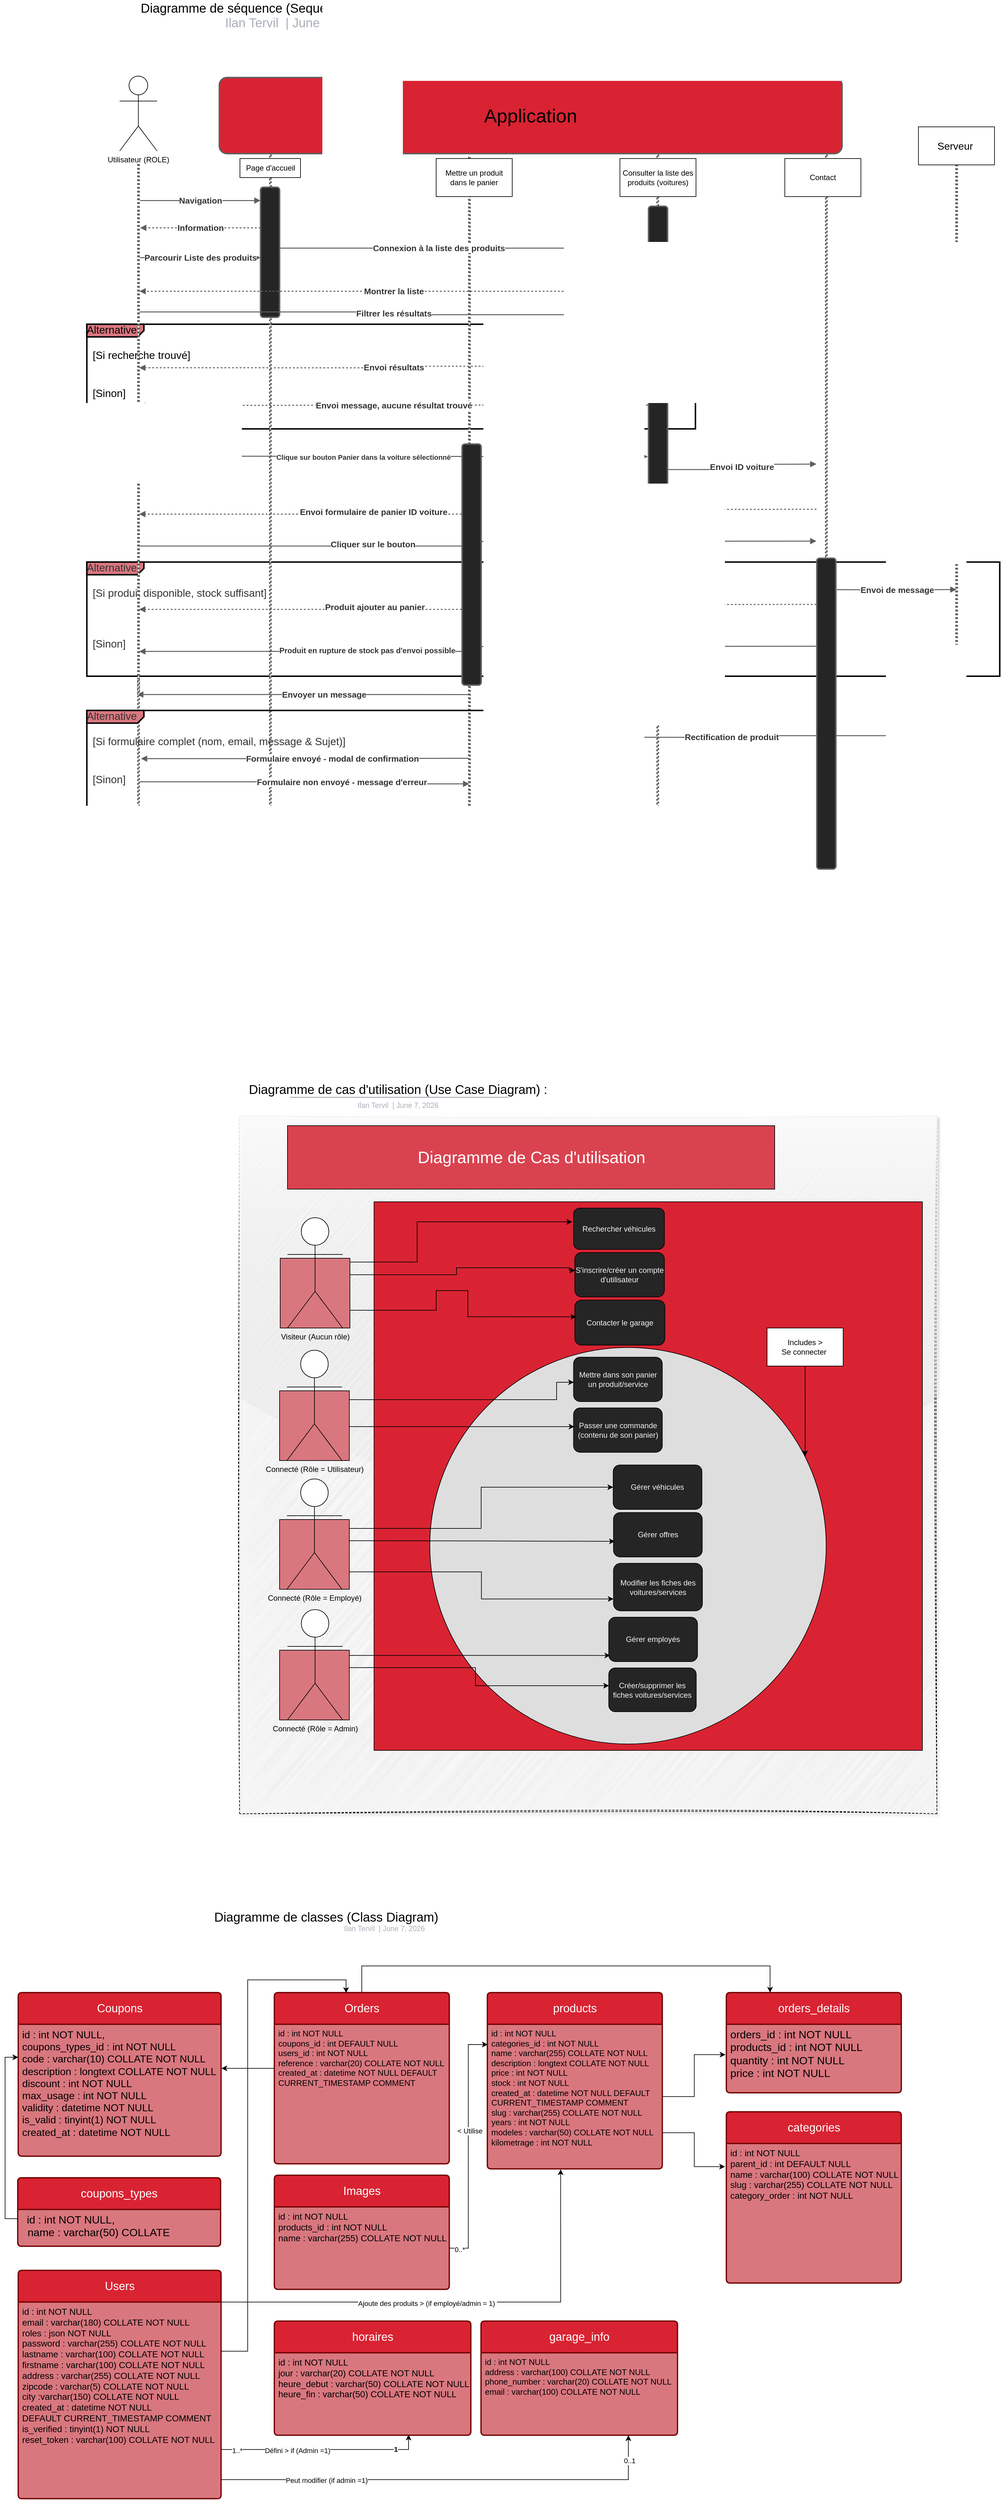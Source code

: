 <mxfile version="22.1.3" type="github">
  <diagram name="Page-1" id="34vSPF7-1cS6kKB8NO-8">
    <mxGraphModel dx="4168" dy="2061" grid="1" gridSize="10" guides="1" tooltips="1" connect="1" arrows="1" fold="1" page="1" pageScale="1" pageWidth="827" pageHeight="1169" math="0" shadow="0">
      <root>
        <mxCell id="0" />
        <mxCell id="1" parent="0" />
        <mxCell id="T6Oe0h_qcBVAluAfO9DY-1" value="" style="whiteSpace=wrap;html=1;aspect=fixed;dashed=1;rounded=0;glass=1;shadow=1;fillColor=#F2F2F2;sketch=1;curveFitting=1;jiggle=2;movable=0;resizable=0;rotatable=0;deletable=0;editable=0;locked=1;connectable=0;" parent="1" vertex="1">
          <mxGeometry x="-1650" y="770" width="1100" height="1100" as="geometry" />
        </mxCell>
        <mxCell id="T6Oe0h_qcBVAluAfO9DY-2" value="" style="whiteSpace=wrap;html=1;aspect=fixed;fillColor=#D9777F;" parent="1" vertex="1">
          <mxGeometry x="-1586.99" y="1612" width="110" height="110" as="geometry" />
        </mxCell>
        <mxCell id="T6Oe0h_qcBVAluAfO9DY-3" value="" style="whiteSpace=wrap;html=1;aspect=fixed;strokeColor=#000000;fillColor=#D9777F;" parent="1" vertex="1">
          <mxGeometry x="-1586.99" y="1406" width="110" height="110" as="geometry" />
        </mxCell>
        <mxCell id="T6Oe0h_qcBVAluAfO9DY-4" value="" style="whiteSpace=wrap;html=1;aspect=fixed;fillColor=#D9777F;strokeColor=#000000;" parent="1" vertex="1">
          <mxGeometry x="-1586.99" y="1203" width="110" height="110" as="geometry" />
        </mxCell>
        <mxCell id="T6Oe0h_qcBVAluAfO9DY-5" value="&lt;font color=&quot;#ffffff&quot; style=&quot;font-size: 26px;&quot;&gt;Diagramme de Cas d&#39;utilisation&lt;/font&gt;" style="rounded=0;whiteSpace=wrap;html=1;fillColor=#D94350;" parent="1" vertex="1">
          <mxGeometry x="-1574.5" y="785" width="768.5" height="100" as="geometry" />
        </mxCell>
        <mxCell id="T6Oe0h_qcBVAluAfO9DY-6" value="" style="whiteSpace=wrap;html=1;aspect=fixed;fillColor=#D92332;movable=0;resizable=0;rotatable=0;deletable=0;editable=0;locked=1;connectable=0;" parent="1" vertex="1">
          <mxGeometry x="-1438" y="905" width="865" height="865" as="geometry" />
        </mxCell>
        <mxCell id="T6Oe0h_qcBVAluAfO9DY-7" value="Connecté (Rôle = Utilisateur)" style="shape=umlActor;verticalLabelPosition=bottom;verticalAlign=top;html=1;outlineConnect=0;" parent="1" vertex="1">
          <mxGeometry x="-1575.5" y="1139" width="87" height="174" as="geometry" />
        </mxCell>
        <mxCell id="T6Oe0h_qcBVAluAfO9DY-8" value="Connecté&amp;nbsp;(Rôle = Employé)" style="shape=umlActor;verticalLabelPosition=bottom;verticalAlign=top;html=1;outlineConnect=0;" parent="1" vertex="1">
          <mxGeometry x="-1575.5" y="1342" width="87" height="174" as="geometry" />
        </mxCell>
        <mxCell id="T6Oe0h_qcBVAluAfO9DY-9" value="Connecté (Rôle = Admin)" style="shape=umlActor;verticalLabelPosition=bottom;verticalAlign=top;html=1;outlineConnect=0;" parent="1" vertex="1">
          <mxGeometry x="-1574.5" y="1548" width="87" height="174" as="geometry" />
        </mxCell>
        <mxCell id="T6Oe0h_qcBVAluAfO9DY-10" value="&lt;font color=&quot;#f2f2f2&quot;&gt;Rechercher véhicules&lt;/font&gt;" style="rounded=1;whiteSpace=wrap;html=1;fillColor=#262526;" parent="1" vertex="1">
          <mxGeometry x="-1123.27" y="915" width="143.27" height="65" as="geometry" />
        </mxCell>
        <mxCell id="T6Oe0h_qcBVAluAfO9DY-11" value="&lt;font color=&quot;#f2f2f2&quot;&gt;S&#39;inscrire/créer un compte d&#39;utilisateur&lt;/font&gt;" style="rounded=1;whiteSpace=wrap;html=1;fillColor=#262526;" parent="1" vertex="1">
          <mxGeometry x="-1121.25" y="985" width="141.25" height="70" as="geometry" />
        </mxCell>
        <mxCell id="T6Oe0h_qcBVAluAfO9DY-13" value="&lt;font color=&quot;#f2f2f2&quot;&gt;Contacter le garage&lt;/font&gt;" style="rounded=1;whiteSpace=wrap;html=1;fillColor=#262526;" parent="1" vertex="1">
          <mxGeometry x="-1121.25" y="1060" width="142" height="71" as="geometry" />
        </mxCell>
        <mxCell id="T6Oe0h_qcBVAluAfO9DY-32" value="" style="group;dropTarget=0;pointerEvents=0;" parent="1" vertex="1">
          <mxGeometry x="-1720" y="710" width="640" height="45" as="geometry" />
        </mxCell>
        <mxCell id="T6Oe0h_qcBVAluAfO9DY-33" value="&lt;font style=&quot;font-size: 20px;&quot;&gt;Diagramme de cas d&#39;utilisation (Use Case Diagram) :&lt;/font&gt;" style="points=[[0.233,0.967,0]];html=1;overflow=block;blockSpacing=1;whiteSpace=wrap;fontSize=16;fontColor=default;align=center;spacingLeft=7;spacingRight=7;spacingTop=2;spacing=3;strokeOpacity=0;fillOpacity=0;rounded=1;absoluteArcSize=1;arcSize=12;fillColor=#ffffff;strokeWidth=1.5;lucidId=E0v4OU6HhNtv;" parent="T6Oe0h_qcBVAluAfO9DY-32" vertex="1">
          <mxGeometry width="640" height="31" as="geometry" />
        </mxCell>
        <UserObject label="Ilan Tervil&amp;nbsp; |  %date{mmmm d, yyyy}%" placeholders="1" id="T6Oe0h_qcBVAluAfO9DY-34">
          <mxCell style="html=1;overflow=block;blockSpacing=1;whiteSpace=wrap;fontSize=11.5;fontColor=#a9afb8;align=center;spacingLeft=7;spacingRight=7;spacingTop=2;spacing=3;strokeOpacity=0;fillOpacity=0;rounded=1;absoluteArcSize=1;arcSize=12;fillColor=#ffffff;strokeWidth=1.5;lucidId=E0v46zYpy2dv;" parent="T6Oe0h_qcBVAluAfO9DY-32" vertex="1">
            <mxGeometry y="31" width="640" height="14" as="geometry" />
          </mxCell>
        </UserObject>
        <mxCell id="T6Oe0h_qcBVAluAfO9DY-35" value="" style="html=1;jettySize=18;whiteSpace=wrap;fontSize=13;fontFamily=Helvetica;strokeColor=#a9afb8;strokeOpacity=100;strokeWidth=1.5;rounded=0;startArrow=none;endArrow=none;exitX=0.233;exitY=0.967;exitPerimeter=0;lucidId=E0v4RzTpeAeE;" parent="T6Oe0h_qcBVAluAfO9DY-32" source="T6Oe0h_qcBVAluAfO9DY-33" edge="1">
          <mxGeometry width="100" height="100" relative="1" as="geometry">
            <Array as="points" />
            <mxPoint x="494" y="30" as="targetPoint" />
          </mxGeometry>
        </mxCell>
        <mxCell id="T6Oe0h_qcBVAluAfO9DY-39" value="Alternative&lt;br&gt;&lt;br&gt;&amp;nbsp; [Si produit disponible, stock suffisant]&lt;br&gt;&amp;nbsp;&lt;br&gt;&amp;nbsp;&lt;br&gt;&lt;br&gt;&amp;nbsp; [Sinon]" style="html=1;blockSpacing=1;whiteSpace=wrap;shape=mxgraph.sysml.package2;xSize=90;overflow=fill;fontSize=16.7;fontColor=#333333;align=left;spacing=0;strokeColor=#000000;strokeOpacity=100;fillOpacity=100;rounded=1;absoluteArcSize=1;arcSize=9;fillColor=#D9777F;strokeWidth=2.3;lucidId=YBw4MqrhlL.r;" parent="1" vertex="1">
          <mxGeometry x="-1891.25" y="-104" width="1440" height="180" as="geometry" />
        </mxCell>
        <mxCell id="T6Oe0h_qcBVAluAfO9DY-40" value="Alternative&lt;br&gt;&lt;br&gt;&lt;span data-lucid-content=&quot;{&amp;quot;t&amp;quot;:&amp;quot;[Si recherche trouvé]&amp;quot;,&amp;quot;m&amp;quot;:[{&amp;quot;s&amp;quot;:0,&amp;quot;n&amp;quot;:&amp;quot;a&amp;quot;,&amp;quot;v&amp;quot;:&amp;quot;center&amp;quot;},{&amp;quot;s&amp;quot;:0,&amp;quot;n&amp;quot;:&amp;quot;s&amp;quot;,&amp;quot;v&amp;quot;:22.222,&amp;quot;e&amp;quot;:21},{&amp;quot;s&amp;quot;:0,&amp;quot;n&amp;quot;:&amp;quot;c&amp;quot;,&amp;quot;v&amp;quot;:&amp;quot;333333ff&amp;quot;,&amp;quot;e&amp;quot;:21}]}&quot; data-lucid-type=&quot;application/vnd.lucid.text&quot;&gt;&lt;/span&gt;&amp;nbsp; [Si recherche trouvé]&lt;br&gt;&lt;br&gt;&lt;br&gt;&amp;nbsp; [Sinon]" style="html=1;blockSpacing=1;whiteSpace=wrap;shape=mxgraph.sysml.package2;xSize=90;overflow=fill;fontSize=16.7;align=left;spacing=0;strokeOpacity=100;fillOpacity=100;rounded=1;absoluteArcSize=1;arcSize=9;strokeWidth=2.3;lucidId=-Cw4YTbApHRs;fillColor=#D9777F;strokeColor=default;" parent="1" vertex="1">
          <mxGeometry x="-1891.25" y="-479" width="960" height="165" as="geometry" />
        </mxCell>
        <UserObject label="&lt;div style=&quot;display: flex; justify-content: flex-start; text-align: left; align-items: baseline; line-height: 1.25; margin-top: -2px; font-size: 20px;&quot;&gt;&lt;span style=&quot;color: rgb(0, 0, 0);&quot;&gt;&lt;font style=&quot;font-size: 20px;&quot;&gt;Diagramme de séquence (Sequence Diagram) :&lt;br&gt;&lt;/font&gt;&lt;/span&gt;&lt;/div&gt;&lt;div style=&quot;display: flex; justify-content: center; text-align: center; align-items: baseline; line-height: 1.25; margin-left: 7px; margin-right: 7px; margin-top: -2px; font-size: 20px;&quot;&gt;&lt;span style=&quot;color: rgb(169, 175, 184);&quot;&gt;&lt;font style=&quot;font-size: 20px;&quot;&gt;Ilan Tervil&amp;nbsp; |  %date{mmmm d, yyyy}%&lt;/font&gt;&lt;/span&gt;&lt;/div&gt;" placeholders="1" id="T6Oe0h_qcBVAluAfO9DY-42">
          <mxCell style="html=1;overflow=block;blockSpacing=1;whiteSpace=wrap;fontSize=13;align=left;spacing=3.8;verticalAlign=top;strokeColor=none;fillOpacity=0;fillColor=#ffffff;strokeWidth=0;lucidId=O.v4v.V5B6~r;" parent="1" vertex="1">
            <mxGeometry x="-1809.25" y="-990" width="494" height="46" as="geometry" />
          </mxCell>
        </UserObject>
        <mxCell id="T6Oe0h_qcBVAluAfO9DY-43" value="&lt;font style=&quot;font-size: 30px;&quot;&gt;Application&lt;/font&gt;" style="html=1;overflow=block;blockSpacing=1;whiteSpace=wrap;rounded=1;absoluteArcSize=1;arcSize=24;container=1;pointerEvents=0;collapsible=0;recursiveResize=0;fontSize=13;align=center;spacing=0;strokeColor=#5e5e5e;strokeOpacity=100;fillOpacity=100;fillColor=#D92332;strokeWidth=2.3;lucidId=O.v4sSC.tmU.;" parent="1" vertex="1">
          <mxGeometry x="-1682.25" y="-868" width="982.25" height="120" as="geometry" />
        </mxCell>
        <mxCell id="T6Oe0h_qcBVAluAfO9DY-48" value="" style="html=1;overflow=block;blockSpacing=1;whiteSpace=wrap;fontSize=13;spacing=0;strokeColor=#5e5e5e;strokeOpacity=100;rounded=1;absoluteArcSize=1;arcSize=9;rotation=-270;dashed=1;fixDash=1;strokeWidth=2.3;lucidId=O.v4MvfRuMcS;" parent="1" vertex="1">
          <mxGeometry x="-2158.25" y="-192" width="1113" height="2" as="geometry" />
        </mxCell>
        <mxCell id="T6Oe0h_qcBVAluAfO9DY-49" value="" style="html=1;overflow=block;blockSpacing=1;whiteSpace=wrap;fontSize=13;spacing=0;strokeColor=#5e5e5e;strokeOpacity=100;rounded=1;absoluteArcSize=1;arcSize=9;rotation=-270;dashed=1;fixDash=1;strokeWidth=2.3;lucidId=O.v4vlAI9Znb;" parent="1" vertex="1">
          <mxGeometry x="-1842.12" y="-189.87" width="1108.75" height="2" as="geometry" />
        </mxCell>
        <mxCell id="T6Oe0h_qcBVAluAfO9DY-50" value="" style="html=1;overflow=block;blockSpacing=1;whiteSpace=wrap;fontSize=13;spacing=0;strokeColor=#5e5e5e;strokeOpacity=100;rounded=1;absoluteArcSize=1;arcSize=9;rotation=-270;dashed=1;fixDash=1;strokeWidth=2.3;lucidId=O.v4o5tknFJy;" parent="1" vertex="1">
          <mxGeometry x="-1547.25" y="-192" width="1113" height="2" as="geometry" />
        </mxCell>
        <mxCell id="T6Oe0h_qcBVAluAfO9DY-51" value="" style="html=1;overflow=block;blockSpacing=1;whiteSpace=wrap;fontSize=13;spacing=0;strokeColor=#5e5e5e;strokeOpacity=100;rounded=1;absoluteArcSize=1;arcSize=9;rotation=-270;dashed=1;fixDash=1;strokeWidth=2.3;lucidId=O.v4iaXeCw92;" parent="1" vertex="1">
          <mxGeometry x="-1281.25" y="-192" width="1113" height="2" as="geometry" />
        </mxCell>
        <mxCell id="T6Oe0h_qcBVAluAfO9DY-52" value="" style="html=1;overflow=block;blockSpacing=1;whiteSpace=wrap;fontSize=13;spacing=0;strokeColor=#5E5E5E;strokeOpacity=100;fillOpacity=100;rounded=1;absoluteArcSize=1;arcSize=9;fillColor=#262526;strokeWidth=2.3;lucidId=O.v4kSHFRUKb;" parent="1" vertex="1">
          <mxGeometry x="-1617.25" y="-695" width="30" height="205" as="geometry" />
        </mxCell>
        <mxCell id="T6Oe0h_qcBVAluAfO9DY-53" value="" style="html=1;overflow=block;blockSpacing=1;whiteSpace=wrap;fontSize=13;spacing=0;strokeColor=#5e5e5e;strokeOpacity=100;rounded=1;absoluteArcSize=1;arcSize=9;rotation=-270;dashed=1;fixDash=1;strokeWidth=2.3;lucidId=O.v4rNS-CwyW;" parent="1" vertex="1">
          <mxGeometry x="-2229.25" y="-314" width="839" height="2" as="geometry" />
        </mxCell>
        <mxCell id="T6Oe0h_qcBVAluAfO9DY-54" value="" style="html=1;overflow=block;blockSpacing=1;whiteSpace=wrap;fontSize=13;spacing=0;strokeColor=#5e5e5e;strokeOpacity=100;fillOpacity=100;rounded=1;absoluteArcSize=1;arcSize=9;fillColor=#262526;strokeWidth=2.3;lucidId=O.v4dh4rE484;" parent="1" vertex="1">
          <mxGeometry x="-1005.25" y="-665" width="30" height="475" as="geometry" />
        </mxCell>
        <mxCell id="T6Oe0h_qcBVAluAfO9DY-55" value="" style="html=1;jettySize=18;whiteSpace=wrap;fontSize=13;strokeColor=#5E5E5E;dashed=1;fixDash=1;strokeWidth=1.5;rounded=1;arcSize=12;edgeStyle=orthogonalEdgeStyle;startArrow=none;endArrow=block;endFill=1;exitX=-0.037;exitY=0.531;exitPerimeter=0;entryX=0.384;entryY=0;entryPerimeter=0;lucidId=O.v4Oke_IXJc;" parent="1" source="T6Oe0h_qcBVAluAfO9DY-54" target="T6Oe0h_qcBVAluAfO9DY-53" edge="1">
          <mxGeometry width="100" height="100" relative="1" as="geometry">
            <Array as="points" />
          </mxGeometry>
        </mxCell>
        <mxCell id="T6Oe0h_qcBVAluAfO9DY-56" value="Envoi résultats" style="text;html=1;resizable=0;labelBackgroundColor=default;align=center;verticalAlign=middle;fontStyle=1;fontColor=#333333;fontSize=13.3;" parent="T6Oe0h_qcBVAluAfO9DY-55" vertex="1">
          <mxGeometry relative="1" as="geometry">
            <mxPoint as="offset" />
          </mxGeometry>
        </mxCell>
        <mxCell id="T6Oe0h_qcBVAluAfO9DY-57" value="" style="html=1;jettySize=18;whiteSpace=wrap;fontSize=13;strokeColor=#5E5E5E;dashed=1;fixDash=1;strokeWidth=1.5;rounded=1;arcSize=12;edgeStyle=orthogonalEdgeStyle;startArrow=none;endArrow=block;endFill=1;exitX=-0.037;exitY=0.66;exitPerimeter=0;entryX=0.455;entryY=0;entryPerimeter=0;lucidId=O.v4aioplXV.;" parent="1" source="T6Oe0h_qcBVAluAfO9DY-54" target="T6Oe0h_qcBVAluAfO9DY-53" edge="1">
          <mxGeometry width="100" height="100" relative="1" as="geometry">
            <Array as="points" />
          </mxGeometry>
        </mxCell>
        <mxCell id="T6Oe0h_qcBVAluAfO9DY-58" value="Envoi message, aucune résultat trouvé" style="text;html=1;resizable=0;labelBackgroundColor=default;align=center;verticalAlign=middle;fontStyle=1;fontColor=#333333;fontSize=13.3;" parent="T6Oe0h_qcBVAluAfO9DY-57" vertex="1">
          <mxGeometry relative="1" as="geometry">
            <mxPoint as="offset" />
          </mxGeometry>
        </mxCell>
        <mxCell id="T6Oe0h_qcBVAluAfO9DY-59" value="" style="html=1;jettySize=18;whiteSpace=wrap;fontSize=13;strokeColor=#5E5E5E;strokeWidth=1.5;rounded=1;arcSize=12;edgeStyle=orthogonalEdgeStyle;startArrow=block;startFill=1;endArrow=none;exitX=-0.037;exitY=0.831;exitPerimeter=0;entryX=0.55;entryY=0;entryPerimeter=0;lucidId=O.v4pDnxjaKH;" parent="1" source="T6Oe0h_qcBVAluAfO9DY-54" target="T6Oe0h_qcBVAluAfO9DY-53" edge="1">
          <mxGeometry width="100" height="100" relative="1" as="geometry">
            <Array as="points">
              <mxPoint x="-1006" y="-271" />
            </Array>
          </mxGeometry>
        </mxCell>
        <mxCell id="T6Oe0h_qcBVAluAfO9DY-60" value="&lt;font style=&quot;font-size: 11px;&quot;&gt;Clique sur bouton Panier dans la voiture sélectionné&lt;/font&gt;" style="text;html=1;resizable=0;labelBackgroundColor=default;align=center;verticalAlign=middle;fontStyle=1;fontColor=#333333;fontSize=11.7;" parent="T6Oe0h_qcBVAluAfO9DY-59" vertex="1">
          <mxGeometry relative="1" as="geometry">
            <mxPoint x="-48" y="1" as="offset" />
          </mxGeometry>
        </mxCell>
        <mxCell id="T6Oe0h_qcBVAluAfO9DY-62" value="" style="html=1;overflow=block;blockSpacing=1;whiteSpace=wrap;fontSize=13;spacing=0;strokeColor=#5e5e5e;strokeOpacity=100;rounded=1;absoluteArcSize=1;arcSize=9;rotation=-270;dashed=1;fixDash=1;strokeWidth=2.3;lucidId=O.v4-R9pIBdy;" parent="1" vertex="1">
          <mxGeometry x="-1067.75" y="-184.5" width="1097" height="2" as="geometry" />
        </mxCell>
        <mxCell id="T6Oe0h_qcBVAluAfO9DY-63" value="" style="html=1;jettySize=18;whiteSpace=wrap;fontSize=13;strokeColor=#5E5E5E;strokeWidth=1.5;rounded=1;arcSize=12;edgeStyle=orthogonalEdgeStyle;startArrow=none;endArrow=block;endFill=1;exitX=1.037;exitY=0.874;exitPerimeter=0;entryX=-0.037;entryY=0.068;entryPerimeter=0;lucidId=O.v41hrQaDPC;" parent="1" source="T6Oe0h_qcBVAluAfO9DY-54" edge="1">
          <mxGeometry width="100" height="100" relative="1" as="geometry">
            <Array as="points" />
            <mxPoint x="-740.36" y="-258.5" as="targetPoint" />
          </mxGeometry>
        </mxCell>
        <mxCell id="T6Oe0h_qcBVAluAfO9DY-64" value="Envoi ID voiture" style="text;html=1;resizable=0;labelBackgroundColor=default;align=center;verticalAlign=middle;fontStyle=1;fontColor=#333333;fontSize=13.3;" parent="T6Oe0h_qcBVAluAfO9DY-63" vertex="1">
          <mxGeometry relative="1" as="geometry">
            <mxPoint as="offset" />
          </mxGeometry>
        </mxCell>
        <mxCell id="T6Oe0h_qcBVAluAfO9DY-65" value="" style="html=1;jettySize=18;whiteSpace=wrap;fontSize=13;strokeColor=#5E5E5E;dashed=1;fixDash=1;strokeWidth=1.5;rounded=1;arcSize=12;edgeStyle=orthogonalEdgeStyle;startArrow=none;endArrow=block;endFill=1;exitX=-0.037;exitY=0.258;exitPerimeter=0;entryX=0.659;entryY=0;entryPerimeter=0;lucidId=O.v4EKcI3OWY;" parent="1" target="T6Oe0h_qcBVAluAfO9DY-53" edge="1">
          <mxGeometry width="100" height="100" relative="1" as="geometry">
            <Array as="points" />
            <mxPoint x="-740.36" y="-187.25" as="sourcePoint" />
          </mxGeometry>
        </mxCell>
        <mxCell id="T6Oe0h_qcBVAluAfO9DY-66" value="Envoi formulaire de panier ID voiture" style="text;html=1;resizable=0;labelBackgroundColor=default;align=center;verticalAlign=middle;fontStyle=1;fontColor=#333333;fontSize=13.3;" parent="T6Oe0h_qcBVAluAfO9DY-65" vertex="1">
          <mxGeometry relative="1" as="geometry">
            <mxPoint x="-165" as="offset" />
          </mxGeometry>
        </mxCell>
        <mxCell id="T6Oe0h_qcBVAluAfO9DY-67" value="" style="html=1;jettySize=18;whiteSpace=wrap;fontSize=13;strokeColor=#5E5E5E;strokeWidth=1.5;rounded=1;arcSize=12;edgeStyle=orthogonalEdgeStyle;startArrow=block;startFill=1;endArrow=none;exitX=-0.037;exitY=0.392;exitPerimeter=0;entryX=0.719;entryY=0;entryPerimeter=0;lucidId=Y.v4IYNe0~j0;" parent="1" target="T6Oe0h_qcBVAluAfO9DY-53" edge="1">
          <mxGeometry width="100" height="100" relative="1" as="geometry">
            <Array as="points" />
            <mxPoint x="-740.36" y="-137" as="sourcePoint" />
          </mxGeometry>
        </mxCell>
        <mxCell id="T6Oe0h_qcBVAluAfO9DY-68" value="Cliquer sur le bouton" style="text;html=1;resizable=0;labelBackgroundColor=default;align=center;verticalAlign=middle;fontStyle=1;fontColor=#333333;fontSize=13.3;" parent="T6Oe0h_qcBVAluAfO9DY-67" vertex="1">
          <mxGeometry relative="1" as="geometry">
            <mxPoint x="-166" as="offset" />
          </mxGeometry>
        </mxCell>
        <mxCell id="T6Oe0h_qcBVAluAfO9DY-70" value="" style="html=1;jettySize=18;whiteSpace=wrap;fontSize=13;strokeColor=#5E5E5E;strokeWidth=1.5;rounded=1;arcSize=12;edgeStyle=orthogonalEdgeStyle;startArrow=block;startFill=1;endArrow=none;lucidId=wtw4ixZKij.u;" parent="1" edge="1">
          <mxGeometry width="100" height="100" relative="1" as="geometry">
            <Array as="points" />
            <mxPoint x="-1617.25" y="-674" as="sourcePoint" />
            <mxPoint x="-1807.25" y="-674" as="targetPoint" />
          </mxGeometry>
        </mxCell>
        <mxCell id="T6Oe0h_qcBVAluAfO9DY-71" value="Navigation" style="text;html=1;resizable=0;labelBackgroundColor=default;align=center;verticalAlign=middle;fontStyle=1;fontColor=#333333;fontSize=13.3;" parent="T6Oe0h_qcBVAluAfO9DY-70" vertex="1">
          <mxGeometry relative="1" as="geometry">
            <mxPoint as="offset" />
          </mxGeometry>
        </mxCell>
        <mxCell id="T6Oe0h_qcBVAluAfO9DY-72" value="" style="html=1;jettySize=18;whiteSpace=wrap;fontSize=13;strokeColor=#5E5E5E;dashed=1;fixDash=1;strokeWidth=1.5;rounded=1;arcSize=12;edgeStyle=orthogonalEdgeStyle;startArrow=none;endArrow=block;endFill=1;lucidId=wtw47-qaW_Ss;" parent="1" edge="1">
          <mxGeometry width="100" height="100" relative="1" as="geometry">
            <Array as="points" />
            <mxPoint x="-1617.25" y="-631" as="sourcePoint" />
            <mxPoint x="-1807.25" y="-631" as="targetPoint" />
          </mxGeometry>
        </mxCell>
        <mxCell id="T6Oe0h_qcBVAluAfO9DY-73" value="Information" style="text;html=1;resizable=0;labelBackgroundColor=default;align=center;verticalAlign=middle;fontStyle=1;fontColor=#333333;fontSize=13.3;" parent="T6Oe0h_qcBVAluAfO9DY-72" vertex="1">
          <mxGeometry relative="1" as="geometry">
            <mxPoint as="offset" />
          </mxGeometry>
        </mxCell>
        <mxCell id="T6Oe0h_qcBVAluAfO9DY-74" value="" style="html=1;jettySize=18;whiteSpace=wrap;fontSize=13;strokeColor=#5E5E5E;strokeWidth=1.5;rounded=1;arcSize=12;edgeStyle=orthogonalEdgeStyle;startArrow=block;startFill=1;endArrow=none;lucidId=wtw4JS.fzAdc;" parent="1" edge="1">
          <mxGeometry width="100" height="100" relative="1" as="geometry">
            <Array as="points" />
            <mxPoint x="-1617.25" y="-584" as="sourcePoint" />
            <mxPoint x="-1807.25" y="-584" as="targetPoint" />
          </mxGeometry>
        </mxCell>
        <mxCell id="T6Oe0h_qcBVAluAfO9DY-75" value="Parcourir Liste des produits" style="text;html=1;resizable=0;labelBackgroundColor=default;align=center;verticalAlign=middle;fontStyle=1;fontColor=#333333;fontSize=13.3;" parent="T6Oe0h_qcBVAluAfO9DY-74" vertex="1">
          <mxGeometry relative="1" as="geometry">
            <mxPoint as="offset" />
          </mxGeometry>
        </mxCell>
        <mxCell id="T6Oe0h_qcBVAluAfO9DY-76" value="" style="html=1;jettySize=18;whiteSpace=wrap;fontSize=13;strokeColor=#5E5E5E;strokeWidth=1.5;rounded=1;arcSize=12;edgeStyle=orthogonalEdgeStyle;startArrow=none;endArrow=block;endFill=1;lucidId=-tw4ck6UbxF0;" parent="1" edge="1">
          <mxGeometry width="100" height="100" relative="1" as="geometry">
            <Array as="points" />
            <mxPoint x="-1586.25" y="-599" as="sourcePoint" />
            <mxPoint x="-1007.25" y="-599" as="targetPoint" />
          </mxGeometry>
        </mxCell>
        <mxCell id="T6Oe0h_qcBVAluAfO9DY-77" value="Connexion à la liste des produits" style="text;html=1;resizable=0;labelBackgroundColor=default;align=center;verticalAlign=middle;fontStyle=1;fontColor=#333333;fontSize=13.3;" parent="T6Oe0h_qcBVAluAfO9DY-76" vertex="1">
          <mxGeometry x="-0.138" relative="1" as="geometry">
            <mxPoint as="offset" />
          </mxGeometry>
        </mxCell>
        <mxCell id="T6Oe0h_qcBVAluAfO9DY-78" value="" style="html=1;jettySize=18;whiteSpace=wrap;fontSize=13;strokeColor=#5E5E5E;dashed=1;fixDash=1;strokeWidth=1.5;rounded=1;arcSize=12;edgeStyle=orthogonalEdgeStyle;startArrow=none;endArrow=block;endFill=1;lucidId=-tw4iL17KhE3;" parent="1" edge="1">
          <mxGeometry width="100" height="100" relative="1" as="geometry">
            <Array as="points" />
            <mxPoint x="-1007.25" y="-531" as="sourcePoint" />
            <mxPoint x="-1808.25" y="-531" as="targetPoint" />
          </mxGeometry>
        </mxCell>
        <mxCell id="T6Oe0h_qcBVAluAfO9DY-79" value="            Montrer la liste" style="text;html=1;resizable=0;labelBackgroundColor=default;align=center;verticalAlign=middle;fontStyle=1;fontColor=#333333;fontSize=13.3;" parent="T6Oe0h_qcBVAluAfO9DY-78" vertex="1">
          <mxGeometry relative="1" as="geometry">
            <mxPoint as="offset" />
          </mxGeometry>
        </mxCell>
        <mxCell id="T6Oe0h_qcBVAluAfO9DY-80" value="" style="html=1;jettySize=18;whiteSpace=wrap;fontSize=13;strokeColor=#5E5E5E;strokeWidth=1.5;rounded=1;arcSize=12;edgeStyle=orthogonalEdgeStyle;startArrow=block;startFill=1;endArrow=none;exitX=-0.037;exitY=0.36;exitPerimeter=0;lucidId=uuw4k.lDiz5w;entryX=0.279;entryY=-0.375;entryDx=0;entryDy=0;entryPerimeter=0;" parent="1" source="T6Oe0h_qcBVAluAfO9DY-54" edge="1" target="T6Oe0h_qcBVAluAfO9DY-53">
          <mxGeometry width="100" height="100" relative="1" as="geometry">
            <Array as="points" />
            <mxPoint x="-1801.25" y="-498" as="targetPoint" />
          </mxGeometry>
        </mxCell>
        <mxCell id="T6Oe0h_qcBVAluAfO9DY-81" value="                  Filtrer les résultats" style="text;html=1;resizable=0;labelBackgroundColor=default;align=center;verticalAlign=middle;fontStyle=1;fontColor=#333333;fontSize=13.3;" parent="T6Oe0h_qcBVAluAfO9DY-80" vertex="1">
          <mxGeometry relative="1" as="geometry">
            <mxPoint as="offset" />
          </mxGeometry>
        </mxCell>
        <mxCell id="T6Oe0h_qcBVAluAfO9DY-82" value="" style="html=1;jettySize=18;whiteSpace=wrap;fontSize=13;strokeColor=#5E5E5E;strokeWidth=1.5;rounded=1;arcSize=12;edgeStyle=orthogonalEdgeStyle;startArrow=none;endArrow=block;endFill=1;exitX=1.037;exitY=0.596;exitPerimeter=0;entryX=0.612;entryY=0.589;entryPerimeter=0;lucidId=oww4UqA21~jD;entryDx=0;entryDy=0;" parent="1" target="T6Oe0h_qcBVAluAfO9DY-62" edge="1">
          <mxGeometry width="100" height="100" relative="1" as="geometry">
            <Array as="points" />
            <mxPoint x="-708.14" y="-60.5" as="sourcePoint" />
            <mxPoint x="-535.36" y="-60.41" as="targetPoint" />
          </mxGeometry>
        </mxCell>
        <mxCell id="T6Oe0h_qcBVAluAfO9DY-83" value="Envoi de message" style="text;html=1;resizable=0;labelBackgroundColor=default;align=center;verticalAlign=middle;fontStyle=1;fontColor=#333333;fontSize=13.3;" parent="T6Oe0h_qcBVAluAfO9DY-82" vertex="1">
          <mxGeometry relative="1" as="geometry">
            <mxPoint as="offset" />
          </mxGeometry>
        </mxCell>
        <mxCell id="T6Oe0h_qcBVAluAfO9DY-84" value="" style="html=1;jettySize=18;whiteSpace=wrap;fontSize=13;strokeColor=#5E5E5E;dashed=1;fixDash=1;strokeWidth=1.5;rounded=1;arcSize=12;edgeStyle=orthogonalEdgeStyle;startArrow=none;endArrow=block;endFill=1;exitX=-0.037;exitY=0.658;exitPerimeter=0;entryX=0.838;entryY=0;entryPerimeter=0;lucidId=JAw4WZks1poF;" parent="1" target="T6Oe0h_qcBVAluAfO9DY-53" edge="1">
          <mxGeometry width="100" height="100" relative="1" as="geometry">
            <Array as="points" />
            <mxPoint x="-740.36" y="-37.25" as="sourcePoint" />
          </mxGeometry>
        </mxCell>
        <mxCell id="T6Oe0h_qcBVAluAfO9DY-85" value="Produit ajouter au panier" style="text;html=1;resizable=0;labelBackgroundColor=default;align=center;verticalAlign=middle;fontStyle=1;fontColor=#333333;fontSize=13.3;" parent="T6Oe0h_qcBVAluAfO9DY-84" vertex="1">
          <mxGeometry relative="1" as="geometry">
            <mxPoint x="-163" as="offset" />
          </mxGeometry>
        </mxCell>
        <mxCell id="T6Oe0h_qcBVAluAfO9DY-86" value="" style="html=1;jettySize=18;whiteSpace=wrap;fontSize=13;strokeColor=#5E5E5E;strokeWidth=1.5;rounded=1;arcSize=12;edgeStyle=orthogonalEdgeStyle;startArrow=none;endArrow=block;endFill=1;exitX=-0.037;exitY=0.834;exitPerimeter=0;entryX=0.917;entryY=0;entryPerimeter=0;lucidId=vGw4GbxFIj__;" parent="1" target="T6Oe0h_qcBVAluAfO9DY-53" edge="1">
          <mxGeometry width="100" height="100" relative="1" as="geometry">
            <Array as="points" />
            <mxPoint x="-740.36" y="28.75" as="sourcePoint" />
          </mxGeometry>
        </mxCell>
        <mxCell id="T6Oe0h_qcBVAluAfO9DY-87" value="&lt;font style=&quot;font-size: 12px;&quot;&gt;Produit en rupture de stock pas d&#39;envoi possible&lt;/font&gt;" style="text;html=1;resizable=0;labelBackgroundColor=default;align=center;verticalAlign=middle;fontStyle=1;fontColor=#333333;fontSize=13.3;" parent="T6Oe0h_qcBVAluAfO9DY-86" vertex="1">
          <mxGeometry relative="1" as="geometry">
            <mxPoint x="-175" y="2" as="offset" />
          </mxGeometry>
        </mxCell>
        <mxCell id="T6Oe0h_qcBVAluAfO9DY-89" value="" style="html=1;jettySize=18;whiteSpace=wrap;fontSize=13;strokeColor=#5E5E5E;strokeWidth=1.5;rounded=1;arcSize=12;edgeStyle=orthogonalEdgeStyle;startArrow=none;endArrow=block;endFill=1;exitX=0.765;exitY=0.628;exitPerimeter=0;lucidId=.0w4R24Ej4a0;exitDx=0;exitDy=0;entryX=0.089;entryY=1.625;entryDx=0;entryDy=0;entryPerimeter=0;" parent="1" source="T6Oe0h_qcBVAluAfO9DY-49" edge="1" target="T6Oe0h_qcBVAluAfO9DY-95">
          <mxGeometry width="100" height="100" relative="1" as="geometry">
            <Array as="points" />
            <mxPoint x="-1801.25" y="104" as="targetPoint" />
            <mxPoint x="-1304.36" y="104.176" as="sourcePoint" />
          </mxGeometry>
        </mxCell>
        <mxCell id="T6Oe0h_qcBVAluAfO9DY-90" value="Envoyer un message" style="text;html=1;resizable=0;labelBackgroundColor=default;align=center;verticalAlign=middle;fontStyle=1;fontColor=#333333;fontSize=13.3;" parent="T6Oe0h_qcBVAluAfO9DY-89" vertex="1">
          <mxGeometry x="-0.126" relative="1" as="geometry">
            <mxPoint as="offset" />
          </mxGeometry>
        </mxCell>
        <mxCell id="T6Oe0h_qcBVAluAfO9DY-91" value="" style="html=1;jettySize=18;whiteSpace=wrap;fontSize=13;strokeColor=#5E5E5E;strokeWidth=1.5;rounded=1;arcSize=12;edgeStyle=orthogonalEdgeStyle;startArrow=none;endArrow=block;endFill=1;exitX=0.852;exitY=1.485;exitPerimeter=0;lucidId=H-w4pIvz6j4w;entryX=0.43;entryY=-1.375;entryDx=0;entryDy=0;entryPerimeter=0;exitDx=0;exitDy=0;" parent="1" edge="1">
          <mxGeometry width="100" height="100" relative="1" as="geometry">
            <Array as="points" />
            <mxPoint x="-1806" y="206.05" as="targetPoint" />
            <mxPoint x="-1289.715" y="205.41" as="sourcePoint" />
          </mxGeometry>
        </mxCell>
        <mxCell id="T6Oe0h_qcBVAluAfO9DY-92" value="Formulaire envoyé - modal de confirmation" style="text;html=1;resizable=0;labelBackgroundColor=default;align=center;verticalAlign=middle;fontStyle=1;fontColor=#333333;fontSize=13.3;" parent="T6Oe0h_qcBVAluAfO9DY-91" vertex="1">
          <mxGeometry x="-0.171" relative="1" as="geometry">
            <mxPoint as="offset" />
          </mxGeometry>
        </mxCell>
        <mxCell id="T6Oe0h_qcBVAluAfO9DY-93" value="" style="html=1;jettySize=18;whiteSpace=wrap;fontSize=13;strokeColor=#5E5E5E;strokeWidth=1.5;rounded=1;arcSize=12;edgeStyle=orthogonalEdgeStyle;startArrow=block;startFill=1;endArrow=none;exitX=0.892;exitY=0.627;exitPerimeter=0;lucidId=5-w4I5FU1FGH;entryX=0.572;entryY=-0.375;entryDx=0;entryDy=0;entryPerimeter=0;exitDx=0;exitDy=0;" parent="1" source="T6Oe0h_qcBVAluAfO9DY-49" edge="1" target="T6Oe0h_qcBVAluAfO9DY-95">
          <mxGeometry width="100" height="100" relative="1" as="geometry">
            <Array as="points" />
            <mxPoint x="-1801.25" y="244" as="targetPoint" />
            <mxPoint x="-1304.36" y="244.476" as="sourcePoint" />
          </mxGeometry>
        </mxCell>
        <mxCell id="T6Oe0h_qcBVAluAfO9DY-94" value="Formulaire non envoyé - message d&#39;erreur" style="text;html=1;resizable=0;labelBackgroundColor=default;align=center;verticalAlign=middle;fontStyle=1;fontColor=#333333;fontSize=13.3;" parent="T6Oe0h_qcBVAluAfO9DY-93" vertex="1">
          <mxGeometry x="-0.231" relative="1" as="geometry">
            <mxPoint y="-3" as="offset" />
          </mxGeometry>
        </mxCell>
        <mxCell id="T6Oe0h_qcBVAluAfO9DY-95" value="" style="html=1;overflow=block;blockSpacing=1;whiteSpace=wrap;fontSize=13;spacing=0;strokeColor=#5e5e5e;strokeOpacity=100;rounded=1;absoluteArcSize=1;arcSize=9;rotation=-270;dashed=1;fixDash=1;strokeWidth=2.3;lucidId=uFx4CHYQh-c2;" parent="1" vertex="1">
          <mxGeometry x="-1952.25" y="221" width="285" height="2" as="geometry" />
        </mxCell>
        <mxCell id="T6Oe0h_qcBVAluAfO9DY-97" value="" style="html=1;jettySize=18;whiteSpace=wrap;fontSize=13;strokeColor=#5E5E5E;strokeWidth=1.5;rounded=1;arcSize=12;edgeStyle=orthogonalEdgeStyle;startArrow=none;endArrow=block;endFill=1;entryX=0.822;entryY=1.446;entryPerimeter=0;lucidId=91w4l3fRSnOy;entryDx=0;entryDy=0;" parent="1" target="T6Oe0h_qcBVAluAfO9DY-62" edge="1">
          <mxGeometry width="100" height="100" relative="1" as="geometry">
            <Array as="points" />
            <mxPoint x="-1230" y="172" as="sourcePoint" />
            <mxPoint x="-535.36" y="171.62" as="targetPoint" />
          </mxGeometry>
        </mxCell>
        <mxCell id="T6Oe0h_qcBVAluAfO9DY-98" value="Rectification de produit" style="text;html=1;resizable=0;labelBackgroundColor=default;align=center;verticalAlign=middle;fontStyle=1;fontColor=#333333;fontSize=13.3;" parent="T6Oe0h_qcBVAluAfO9DY-97" vertex="1">
          <mxGeometry relative="1" as="geometry">
            <mxPoint as="offset" />
          </mxGeometry>
        </mxCell>
        <mxCell id="T6Oe0h_qcBVAluAfO9DY-100" value="Utilisateur (ROLE)" style="shape=umlActor;verticalLabelPosition=bottom;verticalAlign=top;html=1;outlineConnect=0;" parent="1" vertex="1">
          <mxGeometry x="-1839.25" y="-870" width="59" height="118" as="geometry" />
        </mxCell>
        <UserObject label="&lt;div style=&quot;display: flex; justify-content: flex-start; text-align: left; align-items: baseline; line-height: 1.25; margin-top: -2px;&quot;&gt;&lt;span style=&quot;color: rgb(0, 0, 0);&quot;&gt;&lt;font style=&quot;font-size: 20px;&quot;&gt;Diagramme de classes (Class Diagram)&lt;/font&gt;&lt;br&gt;&lt;/span&gt;&lt;/div&gt;&lt;div style=&quot;display: flex; justify-content: center; text-align: center; align-items: baseline; font-size: 0; line-height: 1.25;margin-left: 7px;margin-right: 7px;margin-top: 2px;margin-top: -2px;&quot;&gt;&lt;span&gt;&lt;span style=&quot;font-size:11.5px;color:#a9afb8;&quot;&gt;Ilan Tervil&amp;nbsp; |  %date{mmmm d, yyyy}%&lt;/span&gt;&lt;/span&gt;&lt;/div&gt;" placeholders="1" id="T6Oe0h_qcBVAluAfO9DY-205">
          <mxCell style="html=1;overflow=block;blockSpacing=1;whiteSpace=wrap;fontSize=13;align=left;spacing=3.8;verticalAlign=top;strokeColor=none;fillOpacity=0;fillColor=#ffffff;strokeWidth=0;lucidId=5Hx4jj2AYFTZ;" parent="1" vertex="1">
            <mxGeometry x="-1692.87" y="2020" width="543" height="62" as="geometry" />
          </mxCell>
        </UserObject>
        <mxCell id="T6Oe0h_qcBVAluAfO9DY-233" style="edgeStyle=orthogonalEdgeStyle;rounded=0;orthogonalLoop=1;jettySize=auto;html=1;entryX=0.493;entryY=0.982;entryDx=0;entryDy=0;entryPerimeter=0;" parent="1" edge="1">
          <mxGeometry relative="1" as="geometry">
            <Array as="points">
              <mxPoint x="-1232.87" y="2350" />
              <mxPoint x="-1232.87" y="2350" />
            </Array>
            <mxPoint x="-1232.844" y="2307.856" as="targetPoint" />
          </mxGeometry>
        </mxCell>
        <mxCell id="T6Oe0h_qcBVAluAfO9DY-234" value="Assigne &amp;gt;" style="edgeLabel;html=1;align=center;verticalAlign=middle;resizable=0;points=[];" parent="T6Oe0h_qcBVAluAfO9DY-233" vertex="1" connectable="0">
          <mxGeometry x="0.222" relative="1" as="geometry">
            <mxPoint x="2" y="8" as="offset" />
          </mxGeometry>
        </mxCell>
        <mxCell id="T6Oe0h_qcBVAluAfO9DY-235" value="1" style="edgeLabel;html=1;align=center;verticalAlign=middle;resizable=0;points=[];" parent="T6Oe0h_qcBVAluAfO9DY-233" vertex="1" connectable="0">
          <mxGeometry x="-0.715" y="-1" relative="1" as="geometry">
            <mxPoint as="offset" />
          </mxGeometry>
        </mxCell>
        <mxCell id="T6Oe0h_qcBVAluAfO9DY-236" value="1..*" style="edgeLabel;html=1;align=center;verticalAlign=middle;resizable=0;points=[];" parent="T6Oe0h_qcBVAluAfO9DY-233" vertex="1" connectable="0">
          <mxGeometry x="0.617" relative="1" as="geometry">
            <mxPoint as="offset" />
          </mxGeometry>
        </mxCell>
        <mxCell id="T6Oe0h_qcBVAluAfO9DY-276" value="&lt;font style=&quot;font-size: 18px;&quot;&gt;Coupons&lt;/font&gt;" style="swimlane;childLayout=stackLayout;horizontal=1;startSize=50;horizontalStack=0;rounded=1;fontSize=14;fontStyle=0;strokeWidth=2;resizeParent=0;resizeLast=1;shadow=0;dashed=0;align=center;arcSize=4;whiteSpace=wrap;html=1;fillColor=#D92332;fontColor=#ffffff;strokeColor=#6F0000;gradientColor=none;swimlaneFillColor=#D9777F;" parent="1" vertex="1">
          <mxGeometry x="-1999.27" y="2151.91" width="320" height="258" as="geometry" />
        </mxCell>
        <mxCell id="T6Oe0h_qcBVAluAfO9DY-277" value="&lt;font style=&quot;font-size: 16px;&quot;&gt;&lt;div style=&quot;&quot;&gt;&lt;font style=&quot;font-size: 16px;&quot;&gt;id : int NOT NULL,&lt;/font&gt;&lt;/div&gt;&lt;div style=&quot;&quot;&gt;&lt;span style=&quot;background-color: initial;&quot;&gt;coupons_types_id : int NOT NULL&lt;/span&gt;&lt;/div&gt;&lt;div style=&quot;&quot;&gt;&lt;span style=&quot;&quot;&gt;code : varchar(10) COLLATE NOT NULL&lt;/span&gt;&lt;/div&gt;&lt;div style=&quot;&quot;&gt;&lt;span style=&quot;&quot;&gt;description : longtext COLLATE NOT NULL&lt;/span&gt;&lt;/div&gt;&lt;div style=&quot;&quot;&gt;&lt;span style=&quot;&quot;&gt;discount : int NOT NULL&lt;/span&gt;&lt;/div&gt;&lt;div style=&quot;&quot;&gt;&lt;span style=&quot;&quot;&gt;max_usage : int NOT NULL&lt;/span&gt;&lt;/div&gt;&lt;div style=&quot;&quot;&gt;&lt;span style=&quot;&quot;&gt;validity : datetime NOT NULL&lt;/span&gt;&lt;/div&gt;&lt;div style=&quot;&quot;&gt;&lt;span style=&quot;&quot;&gt;is_valid : tinyint(1) NOT NULL&lt;/span&gt;&lt;/div&gt;&lt;div style=&quot;&quot;&gt;created_at : datetime NOT NULL&lt;br&gt;&lt;/div&gt;&lt;span style=&quot;&quot;&gt;&amp;nbsp; &amp;nbsp; &amp;nbsp;&amp;nbsp;&lt;/span&gt;&lt;br&gt;&lt;/font&gt;" style="align=left;strokeColor=none;fillColor=none;spacingLeft=4;fontSize=12;verticalAlign=top;resizable=0;rotatable=0;part=1;html=1;" parent="T6Oe0h_qcBVAluAfO9DY-276" vertex="1">
          <mxGeometry y="50" width="320" height="208" as="geometry" />
        </mxCell>
        <mxCell id="T6Oe0h_qcBVAluAfO9DY-287" value="&lt;font style=&quot;font-size: 18px;&quot;&gt;coupons_types&lt;/font&gt;" style="swimlane;childLayout=stackLayout;horizontal=1;startSize=50;horizontalStack=0;rounded=1;fontSize=14;fontStyle=0;strokeWidth=2;resizeParent=0;resizeLast=1;shadow=0;dashed=0;align=center;arcSize=4;whiteSpace=wrap;html=1;fillColor=#D92332;fontColor=#FFFFFF;strokeColor=#6F0000;swimlaneFillColor=#D9777F;labelBackgroundColor=none;labelBorderColor=none;swimlaneLine=1;" parent="1" vertex="1">
          <mxGeometry x="-2000.02" y="2443.91" width="320" height="108" as="geometry" />
        </mxCell>
        <mxCell id="T6Oe0h_qcBVAluAfO9DY-288" value="&lt;div style=&quot;font-size: 17px;&quot;&gt;&lt;span style=&quot;font-size: 13px;&quot;&gt;&amp;nbsp;&lt;/span&gt;&lt;font style=&quot;font-size: 17px;&quot;&gt;&amp;nbsp;id : int NOT NULL,&lt;/font&gt;&lt;/div&gt;&lt;div style=&quot;font-size: 17px;&quot;&gt;&lt;font style=&quot;font-size: 17px;&quot;&gt;&amp;nbsp; name : varchar(50) COLLATE&amp;nbsp;&lt;/font&gt;&lt;/div&gt;" style="align=left;strokeColor=none;fillColor=none;spacingLeft=4;fontSize=12;verticalAlign=top;resizable=0;rotatable=0;part=1;html=1;" parent="T6Oe0h_qcBVAluAfO9DY-287" vertex="1">
          <mxGeometry y="50" width="320" height="58" as="geometry" />
        </mxCell>
        <mxCell id="T6Oe0h_qcBVAluAfO9DY-289" value="&lt;font style=&quot;font-size: 18px;&quot;&gt;Users&lt;/font&gt;" style="swimlane;childLayout=stackLayout;horizontal=1;startSize=50;horizontalStack=0;rounded=1;fontSize=14;fontStyle=0;strokeWidth=2;resizeParent=0;resizeLast=1;shadow=0;dashed=0;align=center;arcSize=4;whiteSpace=wrap;html=1;fillColor=#D92332;fontColor=#ffffff;strokeColor=#6F0000;swimlaneFillColor=#D9777F;" parent="1" vertex="1">
          <mxGeometry x="-1999.27" y="2589.91" width="320" height="360" as="geometry" />
        </mxCell>
        <mxCell id="T6Oe0h_qcBVAluAfO9DY-290" value="&lt;div style=&quot;font-size: 14px;&quot;&gt;&lt;font style=&quot;font-size: 14px;&quot;&gt;id : int NOT NULL&lt;/font&gt;&lt;/div&gt;&lt;div style=&quot;font-size: 14px;&quot;&gt;&lt;span style=&quot;background-color: initial;&quot;&gt;&lt;font style=&quot;font-size: 14px;&quot;&gt;email : varchar(180) COLLATE NOT NULL&lt;/font&gt;&lt;/span&gt;&lt;/div&gt;&lt;div style=&quot;font-size: 14px;&quot;&gt;&lt;font style=&quot;font-size: 14px;&quot;&gt;roles : json NOT NULL&lt;/font&gt;&lt;/div&gt;&lt;div style=&quot;font-size: 14px;&quot;&gt;&lt;font style=&quot;font-size: 14px;&quot;&gt;password : varchar(255) COLLATE NOT NULL&lt;/font&gt;&lt;/div&gt;&lt;div style=&quot;font-size: 14px;&quot;&gt;&lt;font style=&quot;font-size: 14px;&quot;&gt;lastname : varchar(100) COLLATE NOT NULL&lt;/font&gt;&lt;/div&gt;&lt;div style=&quot;font-size: 14px;&quot;&gt;&lt;font style=&quot;font-size: 14px;&quot;&gt;firstname : varchar(100) COLLATE NOT NULL&lt;/font&gt;&lt;/div&gt;&lt;div style=&quot;font-size: 14px;&quot;&gt;&lt;font style=&quot;font-size: 14px;&quot;&gt;address : varchar(255) COLLATE NOT NULL&lt;/font&gt;&lt;/div&gt;&lt;div style=&quot;font-size: 14px;&quot;&gt;&lt;font style=&quot;font-size: 14px;&quot;&gt;zipcode : varchar(5) COLLATE NOT NULL&lt;/font&gt;&lt;/div&gt;&lt;div style=&quot;font-size: 14px;&quot;&gt;&lt;font style=&quot;font-size: 14px;&quot;&gt;city :varchar(150) COLLATE NOT NULL&lt;/font&gt;&lt;/div&gt;&lt;div style=&quot;font-size: 14px;&quot;&gt;&lt;font style=&quot;font-size: 14px;&quot;&gt;created_at : datetime NOT NULL&amp;nbsp;&lt;/font&gt;&lt;/div&gt;&lt;div style=&quot;font-size: 14px;&quot;&gt;&lt;font style=&quot;font-size: 14px;&quot;&gt;DEFAULT CURRENT_TIMESTAMP COMMENT&lt;/font&gt;&lt;/div&gt;&lt;div style=&quot;font-size: 14px;&quot;&gt;&lt;font style=&quot;font-size: 14px;&quot;&gt;is_verified : tinyint(1) NOT NULL&lt;/font&gt;&lt;/div&gt;&lt;div style=&quot;font-size: 14px;&quot;&gt;&lt;font style=&quot;font-size: 14px;&quot;&gt;reset_token : varchar(100) COLLATE&amp;nbsp;NOT NULL&lt;/font&gt;&lt;/div&gt;" style="align=left;strokeColor=none;fillColor=none;spacingLeft=4;fontSize=12;verticalAlign=top;resizable=0;rotatable=0;part=1;html=1;" parent="T6Oe0h_qcBVAluAfO9DY-289" vertex="1">
          <mxGeometry y="50" width="320" height="310" as="geometry" />
        </mxCell>
        <mxCell id="T6Oe0h_qcBVAluAfO9DY-319" style="edgeStyle=orthogonalEdgeStyle;rounded=0;orthogonalLoop=1;jettySize=auto;html=1;entryX=0.25;entryY=0;entryDx=0;entryDy=0;" parent="1" source="T6Oe0h_qcBVAluAfO9DY-291" target="T6Oe0h_qcBVAluAfO9DY-303" edge="1">
          <mxGeometry relative="1" as="geometry">
            <Array as="points">
              <mxPoint x="-1457.27" y="2109.91" />
              <mxPoint x="-813.27" y="2109.91" />
            </Array>
          </mxGeometry>
        </mxCell>
        <mxCell id="T6Oe0h_qcBVAluAfO9DY-291" value="&lt;font style=&quot;font-size: 18px;&quot;&gt;Orders&lt;/font&gt;" style="swimlane;childLayout=stackLayout;horizontal=1;startSize=50;horizontalStack=0;rounded=1;fontSize=14;fontStyle=0;strokeWidth=2;resizeParent=0;resizeLast=1;shadow=0;dashed=0;align=center;arcSize=4;whiteSpace=wrap;html=1;fillColor=#D92332;fontColor=#ffffff;strokeColor=#6F0000;swimlaneFillColor=#D9777F;" parent="1" vertex="1">
          <mxGeometry x="-1595.27" y="2151.91" width="276" height="270" as="geometry" />
        </mxCell>
        <mxCell id="T6Oe0h_qcBVAluAfO9DY-292" value="&lt;div style=&quot;font-size: 13px;&quot;&gt;&lt;font style=&quot;font-size: 13px;&quot;&gt;id : int NOT NULL&lt;/font&gt;&lt;/div&gt;&lt;div style=&quot;font-size: 13px;&quot;&gt;&lt;font style=&quot;font-size: 13px;&quot;&gt;coupons_id : int DEFAULT NULL&lt;/font&gt;&lt;/div&gt;&lt;div style=&quot;font-size: 13px;&quot;&gt;&lt;font style=&quot;font-size: 13px;&quot;&gt;users_id : int NOT NULL&lt;/font&gt;&lt;/div&gt;&lt;div style=&quot;font-size: 13px;&quot;&gt;&lt;font style=&quot;font-size: 13px;&quot;&gt;reference : varchar(20) COLLATE NOT NULL&lt;/font&gt;&lt;/div&gt;&lt;div style=&quot;font-size: 13px;&quot;&gt;&lt;font style=&quot;font-size: 13px;&quot;&gt;created_at : datetime NOT NULL DEFAULT&amp;nbsp;&lt;/font&gt;&lt;/div&gt;&lt;div style=&quot;font-size: 13px;&quot;&gt;&lt;font style=&quot;font-size: 13px;&quot;&gt;CURRENT_TIMESTAMP COMMENT&amp;nbsp;&lt;/font&gt;&lt;/div&gt;" style="align=left;strokeColor=none;fillColor=none;spacingLeft=4;fontSize=12;verticalAlign=top;resizable=0;rotatable=0;part=1;html=1;" parent="T6Oe0h_qcBVAluAfO9DY-291" vertex="1">
          <mxGeometry y="50" width="276" height="220" as="geometry" />
        </mxCell>
        <mxCell id="T6Oe0h_qcBVAluAfO9DY-293" value="&lt;font style=&quot;font-size: 18px;&quot;&gt;Images&lt;/font&gt;" style="swimlane;childLayout=stackLayout;horizontal=1;startSize=50;horizontalStack=0;rounded=1;fontSize=14;fontStyle=0;strokeWidth=2;resizeParent=0;resizeLast=1;shadow=0;dashed=0;align=center;arcSize=4;whiteSpace=wrap;html=1;fillColor=#D92332;fontColor=#ffffff;strokeColor=#6F0000;swimlaneFillColor=#D9777F;" parent="1" vertex="1">
          <mxGeometry x="-1595.27" y="2439.91" width="276" height="180" as="geometry" />
        </mxCell>
        <mxCell id="T6Oe0h_qcBVAluAfO9DY-294" value="&lt;div style=&quot;font-size: 14px;&quot;&gt;&lt;font style=&quot;font-size: 14px;&quot;&gt;id : int NOT NULL&lt;/font&gt;&lt;/div&gt;&lt;div style=&quot;font-size: 14px;&quot;&gt;&lt;font style=&quot;font-size: 14px;&quot;&gt;products_id : int NOT NULL&lt;/font&gt;&lt;/div&gt;&lt;div style=&quot;font-size: 14px;&quot;&gt;&lt;font style=&quot;font-size: 14px;&quot;&gt;name : varchar(255) COLLATE NOT NULL&lt;/font&gt;&lt;/div&gt;" style="align=left;strokeColor=none;fillColor=none;spacingLeft=4;fontSize=12;verticalAlign=top;resizable=0;rotatable=0;part=1;html=1;" parent="T6Oe0h_qcBVAluAfO9DY-293" vertex="1">
          <mxGeometry y="50" width="276" height="130" as="geometry" />
        </mxCell>
        <mxCell id="T6Oe0h_qcBVAluAfO9DY-297" value="&lt;font style=&quot;font-size: 18px;&quot;&gt;horaires&lt;/font&gt;" style="swimlane;childLayout=stackLayout;horizontal=1;startSize=50;horizontalStack=0;rounded=1;fontSize=14;fontStyle=0;strokeWidth=2;resizeParent=0;resizeLast=1;shadow=0;dashed=0;align=center;arcSize=4;whiteSpace=wrap;html=1;fillColor=#D92332;fontColor=#ffffff;strokeColor=#6F0000;swimlaneFillColor=#D9777F;" parent="1" vertex="1">
          <mxGeometry x="-1595.27" y="2669.91" width="310" height="180" as="geometry">
            <mxRectangle x="114" y="2200" width="110" height="50" as="alternateBounds" />
          </mxGeometry>
        </mxCell>
        <mxCell id="T6Oe0h_qcBVAluAfO9DY-298" value="&lt;div style=&quot;font-size: 14px;&quot;&gt;&lt;font style=&quot;font-size: 14px;&quot;&gt;id : int NOT NULL&lt;/font&gt;&lt;/div&gt;&lt;div style=&quot;font-size: 14px;&quot;&gt;&lt;font style=&quot;font-size: 14px;&quot;&gt;jour : varchar(20) COLLATE NOT NULL&lt;/font&gt;&lt;/div&gt;&lt;div style=&quot;font-size: 14px;&quot;&gt;&lt;font style=&quot;font-size: 14px;&quot;&gt;heure_debut : varchar(50) COLLATE NOT NULL&lt;/font&gt;&lt;/div&gt;&lt;div style=&quot;font-size: 14px;&quot;&gt;&lt;font style=&quot;font-size: 14px;&quot;&gt;heure_fin : varchar(50) COLLATE NOT NULL&lt;/font&gt;&lt;/div&gt;" style="align=left;strokeColor=none;fillColor=none;spacingLeft=4;fontSize=12;verticalAlign=top;resizable=0;rotatable=0;part=1;html=1;" parent="T6Oe0h_qcBVAluAfO9DY-297" vertex="1">
          <mxGeometry y="50" width="310" height="130" as="geometry" />
        </mxCell>
        <mxCell id="sg-jxr4v8bj3WIG_Sv-r-28" value="" style="ellipse;whiteSpace=wrap;html=1;aspect=fixed;fillColor=#DEDEDE;" parent="1" vertex="1">
          <mxGeometry x="-1350" y="1134.75" width="625.25" height="625.25" as="geometry" />
        </mxCell>
        <mxCell id="T6Oe0h_qcBVAluAfO9DY-299" value="&lt;font style=&quot;font-size: 18px;&quot;&gt;garage_info&lt;/font&gt;" style="swimlane;childLayout=stackLayout;horizontal=1;startSize=50;horizontalStack=0;rounded=1;fontSize=14;fontStyle=0;strokeWidth=2;resizeParent=0;resizeLast=1;shadow=0;dashed=0;align=center;arcSize=4;whiteSpace=wrap;html=1;fillColor=#D92332;fontColor=#ffffff;strokeColor=#6F0000;swimlaneFillColor=#D9777F;" parent="1" vertex="1">
          <mxGeometry x="-1269.27" y="2669.91" width="310" height="180" as="geometry" />
        </mxCell>
        <mxCell id="T6Oe0h_qcBVAluAfO9DY-300" value="&lt;div style=&quot;font-size: 13px;&quot;&gt;&lt;font style=&quot;font-size: 13px;&quot;&gt;id : int NOT NULL&lt;/font&gt;&lt;/div&gt;&lt;div style=&quot;font-size: 13px;&quot;&gt;&lt;font style=&quot;font-size: 13px;&quot;&gt;address : varchar(100) COLLATE NOT NULL&lt;/font&gt;&lt;/div&gt;&lt;div style=&quot;font-size: 13px;&quot;&gt;&lt;font style=&quot;font-size: 13px;&quot;&gt;phone_number : varchar(20) COLLATE NOT NULL&lt;/font&gt;&lt;/div&gt;&lt;div style=&quot;font-size: 13px;&quot;&gt;&lt;font style=&quot;font-size: 13px;&quot;&gt;email : varchar(100) COLLATE NOT NULL&lt;/font&gt;&lt;/div&gt;" style="align=left;strokeColor=none;fillColor=none;spacingLeft=4;fontSize=12;verticalAlign=top;resizable=0;rotatable=0;part=1;html=1;" parent="T6Oe0h_qcBVAluAfO9DY-299" vertex="1">
          <mxGeometry y="50" width="310" height="130" as="geometry" />
        </mxCell>
        <mxCell id="T6Oe0h_qcBVAluAfO9DY-301" value="&lt;font style=&quot;font-size: 18px;&quot;&gt;products&lt;/font&gt;" style="swimlane;childLayout=stackLayout;horizontal=1;startSize=50;horizontalStack=0;rounded=1;fontSize=14;fontStyle=0;strokeWidth=2;resizeParent=0;resizeLast=1;shadow=0;dashed=0;align=center;arcSize=4;whiteSpace=wrap;html=1;fillColor=#D92332;fontColor=#ffffff;strokeColor=#6F0000;swimlaneFillColor=#D9777F;" parent="1" vertex="1">
          <mxGeometry x="-1259.27" y="2151.91" width="276" height="278" as="geometry" />
        </mxCell>
        <mxCell id="T6Oe0h_qcBVAluAfO9DY-302" value="&lt;div style=&quot;font-size: 13px;&quot;&gt;&lt;font style=&quot;font-size: 13px;&quot;&gt;id : int NOT NULL&lt;/font&gt;&lt;/div&gt;&lt;div style=&quot;font-size: 13px;&quot;&gt;&lt;font style=&quot;font-size: 13px;&quot;&gt;categories_id : int NOT NULL&lt;/font&gt;&lt;/div&gt;&lt;div style=&quot;font-size: 13px;&quot;&gt;&lt;font style=&quot;font-size: 13px;&quot;&gt;name : varchar(255) COLLATE NOT NULL&lt;/font&gt;&lt;/div&gt;&lt;div style=&quot;font-size: 13px;&quot;&gt;&lt;font style=&quot;font-size: 13px;&quot;&gt;description : longtext COLLATE NOT NULL&lt;/font&gt;&lt;/div&gt;&lt;div style=&quot;font-size: 13px;&quot;&gt;&lt;font style=&quot;font-size: 13px;&quot;&gt;price : int NOT NULL&lt;/font&gt;&lt;/div&gt;&lt;div style=&quot;font-size: 13px;&quot;&gt;&lt;font style=&quot;font-size: 13px;&quot;&gt;stock : int NOT NULL&lt;/font&gt;&lt;/div&gt;&lt;div style=&quot;font-size: 13px;&quot;&gt;&lt;font style=&quot;font-size: 13px;&quot;&gt;created_at : datetime NOT NULL DEFAULT&amp;nbsp;&lt;/font&gt;&lt;/div&gt;&lt;div style=&quot;font-size: 13px;&quot;&gt;&lt;font style=&quot;font-size: 13px;&quot;&gt;CURRENT_TIMESTAMP COMMENT&lt;/font&gt;&lt;/div&gt;&lt;div style=&quot;font-size: 13px;&quot;&gt;&lt;font style=&quot;font-size: 13px;&quot;&gt;slug : varchar(255) COLLATE NOT NULL&lt;/font&gt;&lt;/div&gt;&lt;div style=&quot;font-size: 13px;&quot;&gt;&lt;font style=&quot;font-size: 13px;&quot;&gt;years : int NOT NULL&lt;/font&gt;&lt;/div&gt;&lt;div style=&quot;font-size: 13px;&quot;&gt;&lt;font style=&quot;font-size: 13px;&quot;&gt;modeles : varchar(50) COLLATE NOT NULL&lt;/font&gt;&lt;/div&gt;&lt;div style=&quot;font-size: 13px;&quot;&gt;&lt;font style=&quot;font-size: 13px;&quot;&gt;kilometrage : int NOT NULL&lt;/font&gt;&lt;/div&gt;" style="align=left;strokeColor=none;fillColor=none;spacingLeft=4;fontSize=12;verticalAlign=top;resizable=0;rotatable=0;part=1;html=1;" parent="T6Oe0h_qcBVAluAfO9DY-301" vertex="1">
          <mxGeometry y="50" width="276" height="228" as="geometry" />
        </mxCell>
        <mxCell id="T6Oe0h_qcBVAluAfO9DY-303" value="&lt;font style=&quot;font-size: 18px;&quot;&gt;orders_details&lt;/font&gt;" style="swimlane;childLayout=stackLayout;horizontal=1;startSize=50;horizontalStack=0;rounded=1;fontSize=14;fontStyle=0;strokeWidth=2;resizeParent=0;resizeLast=1;shadow=0;dashed=0;align=center;arcSize=4;whiteSpace=wrap;html=1;fillColor=#D92332;fontColor=#ffffff;strokeColor=#6F0000;gradientColor=none;swimlaneFillColor=#D9777F;" parent="1" vertex="1">
          <mxGeometry x="-882.27" y="2151.91" width="276" height="158" as="geometry" />
        </mxCell>
        <mxCell id="T6Oe0h_qcBVAluAfO9DY-304" value="&lt;div style=&quot;font-size: 17px;&quot;&gt;&lt;font style=&quot;font-size: 17px;&quot;&gt;orders_id : int NOT NULL&lt;/font&gt;&lt;/div&gt;&lt;div style=&quot;font-size: 17px;&quot;&gt;&lt;font style=&quot;font-size: 17px;&quot;&gt;products_id : int NOT NULL&lt;/font&gt;&lt;/div&gt;&lt;div style=&quot;font-size: 17px;&quot;&gt;&lt;font style=&quot;font-size: 17px;&quot;&gt;quantity : int NOT NULL&lt;/font&gt;&lt;/div&gt;&lt;div style=&quot;font-size: 17px;&quot;&gt;&lt;font style=&quot;font-size: 17px;&quot;&gt;price : int NOT NULL&lt;/font&gt;&lt;/div&gt;" style="align=left;strokeColor=none;fillColor=none;spacingLeft=4;fontSize=12;verticalAlign=top;resizable=0;rotatable=0;part=1;html=1;" parent="T6Oe0h_qcBVAluAfO9DY-303" vertex="1">
          <mxGeometry y="50" width="276" height="108" as="geometry" />
        </mxCell>
        <mxCell id="T6Oe0h_qcBVAluAfO9DY-305" value="&lt;font style=&quot;font-size: 18px;&quot;&gt;categories&lt;/font&gt;" style="swimlane;childLayout=stackLayout;horizontal=1;startSize=50;horizontalStack=0;rounded=1;fontSize=14;fontStyle=0;strokeWidth=2;resizeParent=0;resizeLast=1;shadow=0;dashed=0;align=center;arcSize=4;whiteSpace=wrap;html=1;fillColor=#D92332;fontColor=#ffffff;strokeColor=#6F0000;swimlaneFillColor=#D9777F;" parent="1" vertex="1">
          <mxGeometry x="-882.27" y="2339.91" width="276" height="270" as="geometry" />
        </mxCell>
        <mxCell id="T6Oe0h_qcBVAluAfO9DY-306" value="&lt;div style=&quot;font-size: 14px;&quot;&gt;&lt;font style=&quot;font-size: 14px;&quot;&gt;id : int NOT NULL&lt;/font&gt;&lt;/div&gt;&lt;div style=&quot;font-size: 14px;&quot;&gt;&lt;font style=&quot;font-size: 14px;&quot;&gt;parent_id : int DEFAULT NULL&lt;/font&gt;&lt;/div&gt;&lt;div style=&quot;font-size: 14px;&quot;&gt;&lt;font style=&quot;font-size: 14px;&quot;&gt;name : varchar(100) COLLATE NOT NULL&lt;/font&gt;&lt;/div&gt;&lt;div style=&quot;font-size: 14px;&quot;&gt;&lt;font style=&quot;font-size: 14px;&quot;&gt;slug : varchar(255) COLLATE NOT NULL&lt;/font&gt;&lt;/div&gt;&lt;div style=&quot;font-size: 14px;&quot;&gt;&lt;font style=&quot;font-size: 14px;&quot;&gt;category_order : int NOT NULL&lt;/font&gt;&lt;/div&gt;" style="align=left;strokeColor=none;fillColor=none;spacingLeft=4;fontSize=12;verticalAlign=top;resizable=0;rotatable=0;part=1;html=1;" parent="T6Oe0h_qcBVAluAfO9DY-305" vertex="1">
          <mxGeometry y="50" width="276" height="220" as="geometry" />
        </mxCell>
        <mxCell id="T6Oe0h_qcBVAluAfO9DY-314" style="edgeStyle=orthogonalEdgeStyle;rounded=0;orthogonalLoop=1;jettySize=auto;html=1;exitX=1;exitY=0.25;exitDx=0;exitDy=0;entryX=0.41;entryY=0.002;entryDx=0;entryDy=0;entryPerimeter=0;" parent="1" source="T6Oe0h_qcBVAluAfO9DY-290" target="T6Oe0h_qcBVAluAfO9DY-291" edge="1">
          <mxGeometry relative="1" as="geometry">
            <mxPoint x="-1639.27" y="2259.91" as="targetPoint" />
          </mxGeometry>
        </mxCell>
        <mxCell id="T6Oe0h_qcBVAluAfO9DY-317" style="edgeStyle=orthogonalEdgeStyle;rounded=0;orthogonalLoop=1;jettySize=auto;html=1;entryX=0;entryY=0.25;entryDx=0;entryDy=0;exitX=0;exitY=0.25;exitDx=0;exitDy=0;" parent="1" source="T6Oe0h_qcBVAluAfO9DY-288" target="T6Oe0h_qcBVAluAfO9DY-277" edge="1">
          <mxGeometry relative="1" as="geometry" />
        </mxCell>
        <mxCell id="T6Oe0h_qcBVAluAfO9DY-318" style="edgeStyle=orthogonalEdgeStyle;rounded=0;orthogonalLoop=1;jettySize=auto;html=1;entryX=0.002;entryY=0.14;entryDx=0;entryDy=0;entryPerimeter=0;" parent="1" source="T6Oe0h_qcBVAluAfO9DY-294" target="T6Oe0h_qcBVAluAfO9DY-302" edge="1">
          <mxGeometry relative="1" as="geometry" />
        </mxCell>
        <mxCell id="T6Oe0h_qcBVAluAfO9DY-338" value="&amp;lt; Utilise" style="edgeLabel;html=1;align=center;verticalAlign=middle;resizable=0;points=[];rotation=0;" parent="T6Oe0h_qcBVAluAfO9DY-318" vertex="1" connectable="0">
          <mxGeometry x="0.276" y="1" relative="1" as="geometry">
            <mxPoint x="3" y="28" as="offset" />
          </mxGeometry>
        </mxCell>
        <mxCell id="T6Oe0h_qcBVAluAfO9DY-320" style="edgeStyle=orthogonalEdgeStyle;rounded=0;orthogonalLoop=1;jettySize=auto;html=1;entryX=1.002;entryY=0.334;entryDx=0;entryDy=0;entryPerimeter=0;" parent="1" source="T6Oe0h_qcBVAluAfO9DY-292" target="T6Oe0h_qcBVAluAfO9DY-277" edge="1">
          <mxGeometry relative="1" as="geometry">
            <Array as="points">
              <mxPoint x="-1637.27" y="2270.91" />
            </Array>
          </mxGeometry>
        </mxCell>
        <mxCell id="T6Oe0h_qcBVAluAfO9DY-321" style="edgeStyle=orthogonalEdgeStyle;rounded=0;orthogonalLoop=1;jettySize=auto;html=1;entryX=-0.005;entryY=0.443;entryDx=0;entryDy=0;entryPerimeter=0;" parent="1" source="T6Oe0h_qcBVAluAfO9DY-302" target="T6Oe0h_qcBVAluAfO9DY-304" edge="1">
          <mxGeometry relative="1" as="geometry" />
        </mxCell>
        <mxCell id="T6Oe0h_qcBVAluAfO9DY-322" style="edgeStyle=orthogonalEdgeStyle;rounded=0;orthogonalLoop=1;jettySize=auto;html=1;exitX=1;exitY=0.75;exitDx=0;exitDy=0;entryX=-0.008;entryY=0.166;entryDx=0;entryDy=0;entryPerimeter=0;" parent="1" source="T6Oe0h_qcBVAluAfO9DY-302" target="T6Oe0h_qcBVAluAfO9DY-306" edge="1">
          <mxGeometry relative="1" as="geometry" />
        </mxCell>
        <mxCell id="T6Oe0h_qcBVAluAfO9DY-323" style="edgeStyle=orthogonalEdgeStyle;rounded=0;orthogonalLoop=1;jettySize=auto;html=1;exitX=1;exitY=0.75;exitDx=0;exitDy=0;entryX=0.683;entryY=0.992;entryDx=0;entryDy=0;entryPerimeter=0;" parent="1" source="T6Oe0h_qcBVAluAfO9DY-290" target="T6Oe0h_qcBVAluAfO9DY-298" edge="1">
          <mxGeometry relative="1" as="geometry" />
        </mxCell>
        <mxCell id="T6Oe0h_qcBVAluAfO9DY-328" value="&lt;span style=&quot;color: rgb(0, 0, 0); font-family: Helvetica; font-size: 11px; font-style: normal; font-variant-ligatures: normal; font-variant-caps: normal; font-weight: 400; letter-spacing: normal; orphans: 2; text-align: center; text-indent: 0px; text-transform: none; widows: 2; word-spacing: 0px; -webkit-text-stroke-width: 0px; background-color: rgb(255, 255, 255); text-decoration-thickness: initial; text-decoration-style: initial; text-decoration-color: initial; float: none; display: inline !important;&quot;&gt;Défini &amp;gt; if (Admin =1)&lt;/span&gt;" style="edgeLabel;html=1;align=center;verticalAlign=middle;resizable=0;points=[];" parent="T6Oe0h_qcBVAluAfO9DY-323" vertex="1" connectable="0">
          <mxGeometry x="-0.244" y="-2" relative="1" as="geometry">
            <mxPoint y="-1" as="offset" />
          </mxGeometry>
        </mxCell>
        <mxCell id="T6Oe0h_qcBVAluAfO9DY-324" style="edgeStyle=orthogonalEdgeStyle;rounded=0;orthogonalLoop=1;jettySize=auto;html=1;entryX=0.75;entryY=1;entryDx=0;entryDy=0;" parent="1" source="T6Oe0h_qcBVAluAfO9DY-290" target="T6Oe0h_qcBVAluAfO9DY-300" edge="1">
          <mxGeometry relative="1" as="geometry">
            <Array as="points">
              <mxPoint x="-1036.27" y="2919.91" />
            </Array>
          </mxGeometry>
        </mxCell>
        <mxCell id="T6Oe0h_qcBVAluAfO9DY-329" value="Peut modifier (if admin =1)" style="edgeLabel;html=1;align=center;verticalAlign=middle;resizable=0;points=[];" parent="T6Oe0h_qcBVAluAfO9DY-324" vertex="1" connectable="0">
          <mxGeometry x="-0.533" y="1" relative="1" as="geometry">
            <mxPoint y="2" as="offset" />
          </mxGeometry>
        </mxCell>
        <mxCell id="T6Oe0h_qcBVAluAfO9DY-326" value="&lt;font color=&quot;#f2f2f2&quot;&gt;Créer/supprimer les fiches voitures/services&lt;/font&gt;" style="rounded=1;whiteSpace=wrap;html=1;fillColor=#262526;" parent="1" vertex="1">
          <mxGeometry x="-1067.75" y="1640" width="138" height="69" as="geometry" />
        </mxCell>
        <mxCell id="T6Oe0h_qcBVAluAfO9DY-332" value="1..*" style="edgeLabel;html=1;align=center;verticalAlign=middle;resizable=0;points=[];" parent="1" vertex="1" connectable="0">
          <mxGeometry x="-1789.27" y="2931.91" as="geometry">
            <mxPoint x="135" y="-58" as="offset" />
          </mxGeometry>
        </mxCell>
        <mxCell id="T6Oe0h_qcBVAluAfO9DY-334" value="0..1" style="edgeLabel;html=1;align=center;verticalAlign=middle;resizable=0;points=[];" parent="1" vertex="1" connectable="0">
          <mxGeometry x="-1565.267" y="2679.91" as="geometry">
            <mxPoint x="530" y="210" as="offset" />
          </mxGeometry>
        </mxCell>
        <mxCell id="T6Oe0h_qcBVAluAfO9DY-335" value="1" style="edgeLabel;html=1;align=center;verticalAlign=middle;resizable=0;points=[];fontStyle=1" parent="1" vertex="1" connectable="0">
          <mxGeometry x="-1769.274" y="2849.913" as="geometry">
            <mxPoint x="365" y="22" as="offset" />
          </mxGeometry>
        </mxCell>
        <mxCell id="T6Oe0h_qcBVAluAfO9DY-336" style="edgeStyle=orthogonalEdgeStyle;rounded=0;orthogonalLoop=1;jettySize=auto;html=1;exitX=1;exitY=0;exitDx=0;exitDy=0;entryX=0.419;entryY=1.003;entryDx=0;entryDy=0;entryPerimeter=0;" parent="1" source="T6Oe0h_qcBVAluAfO9DY-290" target="T6Oe0h_qcBVAluAfO9DY-302" edge="1">
          <mxGeometry relative="1" as="geometry">
            <Array as="points">
              <mxPoint x="-1143.27" y="2639.91" />
            </Array>
          </mxGeometry>
        </mxCell>
        <mxCell id="T6Oe0h_qcBVAluAfO9DY-337" value="Ajoute des produits &amp;gt; (if employé/admin = 1)&amp;nbsp;" style="edgeLabel;html=1;align=center;verticalAlign=middle;resizable=0;points=[];" parent="T6Oe0h_qcBVAluAfO9DY-336" vertex="1" connectable="0">
          <mxGeometry x="-0.128" y="-2" relative="1" as="geometry">
            <mxPoint as="offset" />
          </mxGeometry>
        </mxCell>
        <mxCell id="T6Oe0h_qcBVAluAfO9DY-339" value="0..*" style="edgeLabel;html=1;align=center;verticalAlign=middle;resizable=0;points=[];" parent="1" vertex="1" connectable="0">
          <mxGeometry x="-1909.267" y="2713.905" as="geometry">
            <mxPoint x="606" y="-157" as="offset" />
          </mxGeometry>
        </mxCell>
        <mxCell id="sg-jxr4v8bj3WIG_Sv-r-1" value="" style="whiteSpace=wrap;html=1;aspect=fixed;fillColor=#D9777F;strokeColor=#000000;" parent="1" vertex="1">
          <mxGeometry x="-1586.0" y="994" width="110" height="110" as="geometry" />
        </mxCell>
        <mxCell id="sg-jxr4v8bj3WIG_Sv-r-2" value="Visiteur (Aucun rôle)" style="shape=umlActor;verticalLabelPosition=bottom;verticalAlign=top;html=1;outlineConnect=0;" parent="1" vertex="1">
          <mxGeometry x="-1574.51" y="930" width="87" height="174" as="geometry" />
        </mxCell>
        <mxCell id="sg-jxr4v8bj3WIG_Sv-r-8" style="edgeStyle=orthogonalEdgeStyle;rounded=0;orthogonalLoop=1;jettySize=auto;html=1;exitX=1;exitY=0.25;exitDx=0;exitDy=0;entryX=0.003;entryY=0.406;entryDx=0;entryDy=0;entryPerimeter=0;" parent="1" source="T6Oe0h_qcBVAluAfO9DY-2" target="T6Oe0h_qcBVAluAfO9DY-326" edge="1">
          <mxGeometry relative="1" as="geometry">
            <mxPoint x="-1090" y="1640" as="targetPoint" />
            <Array as="points">
              <mxPoint x="-1278" y="1640" />
            </Array>
          </mxGeometry>
        </mxCell>
        <mxCell id="sg-jxr4v8bj3WIG_Sv-r-11" style="edgeStyle=orthogonalEdgeStyle;rounded=0;orthogonalLoop=1;jettySize=auto;html=1;entryX=0;entryY=0.5;entryDx=0;entryDy=0;" parent="1" source="T6Oe0h_qcBVAluAfO9DY-3" target="T6Oe0h_qcBVAluAfO9DY-15" edge="1">
          <mxGeometry relative="1" as="geometry">
            <Array as="points">
              <mxPoint x="-1269" y="1420" />
              <mxPoint x="-1269" y="1355" />
            </Array>
          </mxGeometry>
        </mxCell>
        <mxCell id="sg-jxr4v8bj3WIG_Sv-r-12" style="edgeStyle=orthogonalEdgeStyle;rounded=0;orthogonalLoop=1;jettySize=auto;html=1;exitX=1;exitY=0.75;exitDx=0;exitDy=0;entryX=0;entryY=0.75;entryDx=0;entryDy=0;" parent="1" source="T6Oe0h_qcBVAluAfO9DY-3" target="T6Oe0h_qcBVAluAfO9DY-17" edge="1">
          <mxGeometry relative="1" as="geometry" />
        </mxCell>
        <mxCell id="sg-jxr4v8bj3WIG_Sv-r-16" style="edgeStyle=orthogonalEdgeStyle;rounded=0;orthogonalLoop=1;jettySize=auto;html=1;entryX=0.015;entryY=0.649;entryDx=0;entryDy=0;entryPerimeter=0;" parent="1" target="T6Oe0h_qcBVAluAfO9DY-16" edge="1">
          <mxGeometry relative="1" as="geometry">
            <mxPoint x="-1476.99" y="1439.33" as="sourcePoint" />
            <mxPoint x="-1059.26" y="1439.67" as="targetPoint" />
            <Array as="points" />
          </mxGeometry>
        </mxCell>
        <mxCell id="sg-jxr4v8bj3WIG_Sv-r-17" style="edgeStyle=orthogonalEdgeStyle;rounded=0;orthogonalLoop=1;jettySize=auto;html=1;entryX=0.009;entryY=0.422;entryDx=0;entryDy=0;entryPerimeter=0;" parent="1" target="T6Oe0h_qcBVAluAfO9DY-14" edge="1">
          <mxGeometry relative="1" as="geometry">
            <mxPoint x="-1120" y="1260" as="targetPoint" />
            <mxPoint x="-1476.99" y="1273" as="sourcePoint" />
            <Array as="points">
              <mxPoint x="-1477" y="1260" />
            </Array>
          </mxGeometry>
        </mxCell>
        <mxCell id="sg-jxr4v8bj3WIG_Sv-r-18" style="edgeStyle=orthogonalEdgeStyle;rounded=0;orthogonalLoop=1;jettySize=auto;html=1;entryX=0.004;entryY=0.565;entryDx=0;entryDy=0;entryPerimeter=0;" parent="1" target="T6Oe0h_qcBVAluAfO9DY-12" edge="1">
          <mxGeometry relative="1" as="geometry">
            <mxPoint x="-1115" y="1190" as="targetPoint" />
            <mxPoint x="-1477" y="1219" as="sourcePoint" />
            <Array as="points">
              <mxPoint x="-1477" y="1217" />
              <mxPoint x="-1150" y="1217" />
              <mxPoint x="-1150" y="1190" />
            </Array>
          </mxGeometry>
        </mxCell>
        <mxCell id="sg-jxr4v8bj3WIG_Sv-r-20" style="edgeStyle=orthogonalEdgeStyle;rounded=0;orthogonalLoop=1;jettySize=auto;html=1;entryX=-0.015;entryY=0.333;entryDx=0;entryDy=0;entryPerimeter=0;" parent="1" source="sg-jxr4v8bj3WIG_Sv-r-1" target="T6Oe0h_qcBVAluAfO9DY-10" edge="1">
          <mxGeometry relative="1" as="geometry">
            <Array as="points">
              <mxPoint x="-1370" y="1000" />
            </Array>
          </mxGeometry>
        </mxCell>
        <mxCell id="sg-jxr4v8bj3WIG_Sv-r-21" style="edgeStyle=orthogonalEdgeStyle;rounded=0;orthogonalLoop=1;jettySize=auto;html=1;entryX=0.016;entryY=0.371;entryDx=0;entryDy=0;entryPerimeter=0;" parent="1" source="sg-jxr4v8bj3WIG_Sv-r-1" target="T6Oe0h_qcBVAluAfO9DY-13" edge="1">
          <mxGeometry relative="1" as="geometry">
            <Array as="points">
              <mxPoint x="-1340" y="1076" />
              <mxPoint x="-1340" y="1045" />
              <mxPoint x="-1290" y="1045" />
            </Array>
          </mxGeometry>
        </mxCell>
        <mxCell id="sg-jxr4v8bj3WIG_Sv-r-22" style="edgeStyle=orthogonalEdgeStyle;rounded=0;orthogonalLoop=1;jettySize=auto;html=1;entryX=0.004;entryY=0.402;entryDx=0;entryDy=0;entryPerimeter=0;" parent="1" source="sg-jxr4v8bj3WIG_Sv-r-1" target="T6Oe0h_qcBVAluAfO9DY-11" edge="1">
          <mxGeometry relative="1" as="geometry">
            <mxPoint x="-1130" y="1010" as="targetPoint" />
            <Array as="points">
              <mxPoint x="-1308" y="1020" />
              <mxPoint x="-1308" y="1009" />
              <mxPoint x="-1130" y="1009" />
            </Array>
          </mxGeometry>
        </mxCell>
        <mxCell id="sg-jxr4v8bj3WIG_Sv-r-26" style="edgeStyle=orthogonalEdgeStyle;rounded=0;orthogonalLoop=1;jettySize=auto;html=1;entryX=0.016;entryY=0.862;entryDx=0;entryDy=0;entryPerimeter=0;" parent="1" source="T6Oe0h_qcBVAluAfO9DY-2" target="T6Oe0h_qcBVAluAfO9DY-20" edge="1">
          <mxGeometry relative="1" as="geometry">
            <mxPoint x="-1080" y="1620" as="targetPoint" />
            <Array as="points">
              <mxPoint x="-1110" y="1620" />
            </Array>
          </mxGeometry>
        </mxCell>
        <mxCell id="T6Oe0h_qcBVAluAfO9DY-20" value="&lt;font color=&quot;#f2f2f2&quot;&gt;Gérer employés&lt;/font&gt;" style="rounded=1;whiteSpace=wrap;html=1;fillColor=#262526;" parent="1" vertex="1">
          <mxGeometry x="-1067.75" y="1560" width="140" height="70" as="geometry" />
        </mxCell>
        <mxCell id="T6Oe0h_qcBVAluAfO9DY-17" value="&lt;font color=&quot;#f2f2f2&quot;&gt;Modifier les fiches des voitures/services&lt;/font&gt;" style="rounded=1;whiteSpace=wrap;html=1;fillColor=#262526;" parent="1" vertex="1">
          <mxGeometry x="-1060.25" y="1475" width="140.25" height="75" as="geometry" />
        </mxCell>
        <mxCell id="T6Oe0h_qcBVAluAfO9DY-16" value="&lt;font color=&quot;#f2f2f2&quot;&gt;Gérer offres&lt;/font&gt;" style="rounded=1;whiteSpace=wrap;html=1;fillColor=#262526;" parent="1" vertex="1">
          <mxGeometry x="-1060.25" y="1395" width="140" height="70" as="geometry" />
        </mxCell>
        <mxCell id="T6Oe0h_qcBVAluAfO9DY-15" value="&lt;font color=&quot;#f2f2f2&quot;&gt;Gérer véhicules&lt;/font&gt;" style="rounded=1;whiteSpace=wrap;html=1;fillColor=#262526;" parent="1" vertex="1">
          <mxGeometry x="-1060.75" y="1320" width="140" height="70" as="geometry" />
        </mxCell>
        <mxCell id="T6Oe0h_qcBVAluAfO9DY-14" value="&lt;font color=&quot;#f2f2f2&quot;&gt;Passer une commande (contenu de son panier)&lt;/font&gt;" style="rounded=1;whiteSpace=wrap;html=1;fillColor=#262526;" parent="1" vertex="1">
          <mxGeometry x="-1123.27" y="1230" width="140" height="70" as="geometry" />
        </mxCell>
        <mxCell id="T6Oe0h_qcBVAluAfO9DY-12" value="&lt;font color=&quot;#f2f2f2&quot;&gt;Mettre dans son panier un produit/service&lt;/font&gt;" style="rounded=1;whiteSpace=wrap;html=1;fillColor=#262526;" parent="1" vertex="1">
          <mxGeometry x="-1123.27" y="1150" width="140" height="70" as="geometry" />
        </mxCell>
        <mxCell id="sg-jxr4v8bj3WIG_Sv-r-30" value="&lt;font style=&quot;font-size: 16px;&quot;&gt;Serveur&amp;nbsp;&lt;/font&gt;" style="rounded=0;whiteSpace=wrap;html=1;" parent="1" vertex="1">
          <mxGeometry x="-579.25" y="-790" width="120" height="60" as="geometry" />
        </mxCell>
        <mxCell id="sg-jxr4v8bj3WIG_Sv-r-31" value="Includes &amp;gt;&lt;br&gt;Se connecter&amp;nbsp;" style="rounded=0;whiteSpace=wrap;html=1;" parent="1" vertex="1">
          <mxGeometry x="-818" y="1104" width="120" height="60" as="geometry" />
        </mxCell>
        <mxCell id="sg-jxr4v8bj3WIG_Sv-r-32" style="edgeStyle=orthogonalEdgeStyle;rounded=0;orthogonalLoop=1;jettySize=auto;html=1;entryX=0.947;entryY=0.274;entryDx=0;entryDy=0;entryPerimeter=0;" parent="1" source="sg-jxr4v8bj3WIG_Sv-r-31" target="sg-jxr4v8bj3WIG_Sv-r-28" edge="1">
          <mxGeometry relative="1" as="geometry" />
        </mxCell>
        <mxCell id="ftQLiK27DNJC8FuBMujh-1" value="Contact" style="whiteSpace=wrap;html=1;" vertex="1" parent="1">
          <mxGeometry x="-790" y="-740" width="120" height="60" as="geometry" />
        </mxCell>
        <mxCell id="ftQLiK27DNJC8FuBMujh-2" value="Consulter la liste des produits (voitures)" style="whiteSpace=wrap;html=1;" vertex="1" parent="1">
          <mxGeometry x="-1050.12" y="-740" width="120" height="60" as="geometry" />
        </mxCell>
        <mxCell id="ftQLiK27DNJC8FuBMujh-4" value="Mettre un produit dans le panier" style="whiteSpace=wrap;html=1;" vertex="1" parent="1">
          <mxGeometry x="-1340" y="-740" width="120" height="60" as="geometry" />
        </mxCell>
        <mxCell id="ftQLiK27DNJC8FuBMujh-5" value="Page d&#39;accueil" style="whiteSpace=wrap;html=1;" vertex="1" parent="1">
          <mxGeometry x="-1649.5" y="-740" width="95.5" height="30" as="geometry" />
        </mxCell>
        <mxCell id="T6Oe0h_qcBVAluAfO9DY-41" value="Alternative&lt;br&gt;&lt;br&gt;&amp;nbsp; [Si formulaire complet (nom, email, message &amp;amp; Sujet)]&lt;br&gt;&lt;br&gt;&lt;br&gt;&amp;nbsp; [Sinon]" style="html=1;blockSpacing=1;whiteSpace=wrap;shape=mxgraph.sysml.package2;xSize=90;overflow=fill;fontSize=16.7;fontColor=#333333;align=left;spacing=0;strokeColor=#000000;strokeOpacity=100;fillOpacity=100;rounded=1;absoluteArcSize=1;arcSize=9;fillColor=#D9777F;strokeWidth=2.3;lucidId=VZw4ieArGQU4;" parent="1" vertex="1">
          <mxGeometry x="-1891.25" y="130" width="660" height="160" as="geometry" />
        </mxCell>
        <mxCell id="ftQLiK27DNJC8FuBMujh-8" value="" style="html=1;overflow=block;blockSpacing=1;whiteSpace=wrap;fontSize=13;spacing=0;strokeColor=#5e5e5e;strokeOpacity=100;fillOpacity=100;rounded=1;absoluteArcSize=1;arcSize=9;fillColor=#262526;strokeWidth=2.3;lucidId=O.v4rTKuvIvl;" vertex="1" parent="1">
          <mxGeometry x="-739.75" y="-110" width="30" height="490" as="geometry" />
        </mxCell>
        <mxCell id="ftQLiK27DNJC8FuBMujh-6" value="" style="html=1;overflow=block;blockSpacing=1;whiteSpace=wrap;fontSize=13;spacing=0;strokeColor=#5E5E5E;strokeOpacity=100;fillOpacity=100;rounded=1;absoluteArcSize=1;arcSize=9;fillColor=#262526;strokeWidth=2.3;lucidId=QYw4wGIv5B0Q;" vertex="1" parent="1">
          <mxGeometry x="-1299.27" y="-290" width="30" height="380" as="geometry" />
        </mxCell>
      </root>
    </mxGraphModel>
  </diagram>
</mxfile>
